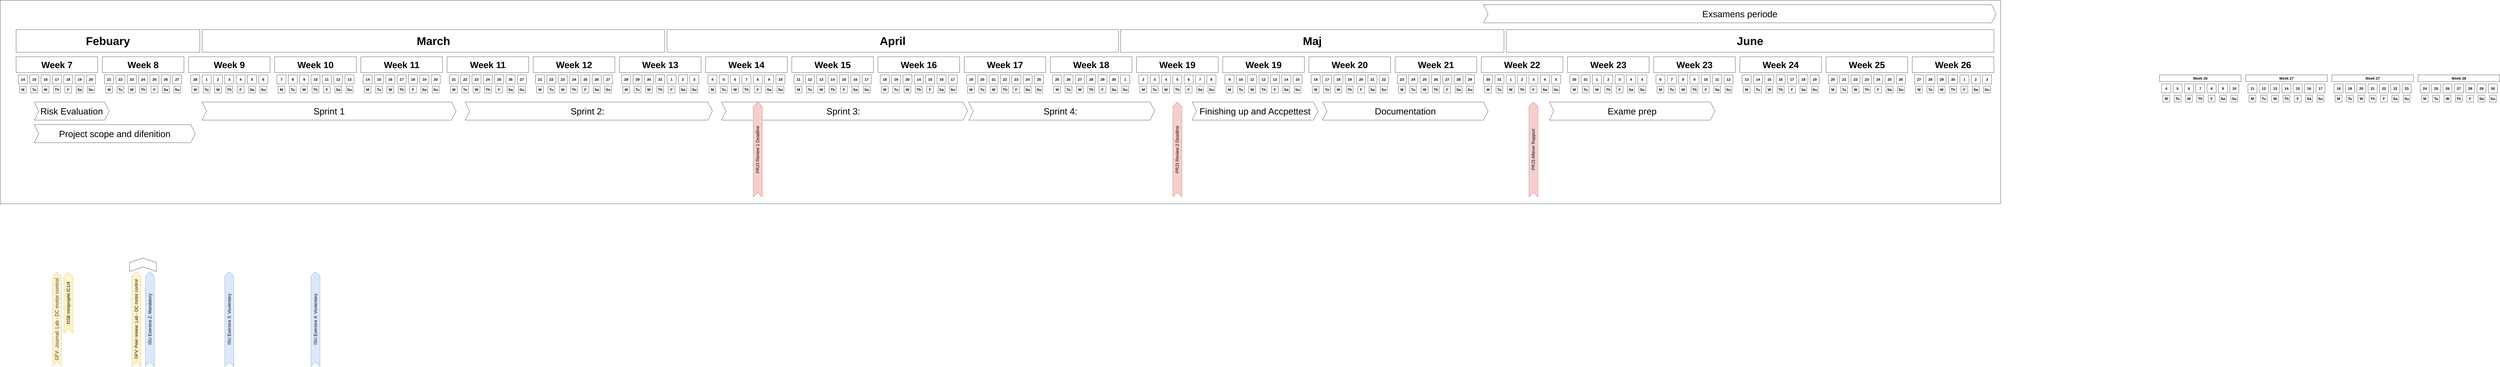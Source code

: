 <mxfile version="16.5.1" type="device"><diagram id="vSsw5K28lvlRIp6eiEDj" name="Page-1"><mxGraphModel dx="8653" dy="6347" grid="1" gridSize="10" guides="1" tooltips="1" connect="1" arrows="1" fold="1" page="0" pageScale="1" pageWidth="827" pageHeight="1169" math="0" shadow="0"><root><mxCell id="0"/><mxCell id="1" parent="0"/><mxCell id="b0UJ1f15B0PNXet96SgX-489" value="" style="rounded=0;whiteSpace=wrap;html=1;fontSize=40;" vertex="1" parent="1"><mxGeometry x="30" y="-10" width="8820" height="900" as="geometry"/></mxCell><mxCell id="b0UJ1f15B0PNXet96SgX-47" value="&lt;b&gt;&lt;font style=&quot;font-size: 16px&quot;&gt;14&lt;/font&gt;&lt;/b&gt;" style="rounded=0;whiteSpace=wrap;html=1;" vertex="1" parent="1"><mxGeometry x="110" y="320" width="40" height="40" as="geometry"/></mxCell><mxCell id="b0UJ1f15B0PNXet96SgX-48" value="&lt;b&gt;&lt;font style=&quot;font-size: 16px&quot;&gt;15&lt;/font&gt;&lt;/b&gt;" style="rounded=0;whiteSpace=wrap;html=1;" vertex="1" parent="1"><mxGeometry x="160" y="320" width="40" height="40" as="geometry"/></mxCell><mxCell id="b0UJ1f15B0PNXet96SgX-49" value="&lt;b&gt;&lt;font style=&quot;font-size: 16px&quot;&gt;16&lt;/font&gt;&lt;/b&gt;" style="rounded=0;whiteSpace=wrap;html=1;" vertex="1" parent="1"><mxGeometry x="210" y="320" width="40" height="40" as="geometry"/></mxCell><mxCell id="b0UJ1f15B0PNXet96SgX-50" value="&lt;b&gt;&lt;font style=&quot;font-size: 16px&quot;&gt;17&lt;/font&gt;&lt;/b&gt;" style="rounded=0;whiteSpace=wrap;html=1;" vertex="1" parent="1"><mxGeometry x="260" y="320" width="40" height="40" as="geometry"/></mxCell><mxCell id="b0UJ1f15B0PNXet96SgX-51" value="&lt;b&gt;&lt;font style=&quot;font-size: 16px&quot;&gt;18&lt;/font&gt;&lt;/b&gt;" style="rounded=0;whiteSpace=wrap;html=1;" vertex="1" parent="1"><mxGeometry x="310" y="320" width="40" height="40" as="geometry"/></mxCell><mxCell id="b0UJ1f15B0PNXet96SgX-52" value="&lt;b&gt;&lt;font style=&quot;font-size: 16px&quot;&gt;19&lt;/font&gt;&lt;/b&gt;" style="rounded=0;whiteSpace=wrap;html=1;" vertex="1" parent="1"><mxGeometry x="360" y="320" width="40" height="40" as="geometry"/></mxCell><mxCell id="b0UJ1f15B0PNXet96SgX-53" value="&lt;b&gt;&lt;font style=&quot;font-size: 16px&quot;&gt;20&lt;/font&gt;&lt;/b&gt;" style="rounded=0;whiteSpace=wrap;html=1;" vertex="1" parent="1"><mxGeometry x="410" y="320" width="40" height="40" as="geometry"/></mxCell><mxCell id="b0UJ1f15B0PNXet96SgX-54" value="&lt;span style=&quot;font-size: 16px&quot;&gt;&lt;b&gt;M&lt;/b&gt;&lt;/span&gt;" style="rounded=0;whiteSpace=wrap;html=1;" vertex="1" parent="1"><mxGeometry x="115" y="370" width="30" height="30" as="geometry"/></mxCell><mxCell id="b0UJ1f15B0PNXet96SgX-55" value="&lt;b&gt;&lt;font style=&quot;font-size: 16px&quot;&gt;Tu&lt;/font&gt;&lt;/b&gt;" style="rounded=0;whiteSpace=wrap;html=1;" vertex="1" parent="1"><mxGeometry x="165" y="370" width="30" height="30" as="geometry"/></mxCell><mxCell id="b0UJ1f15B0PNXet96SgX-56" value="&lt;b&gt;&lt;font style=&quot;font-size: 16px&quot;&gt;W&lt;/font&gt;&lt;/b&gt;" style="rounded=0;whiteSpace=wrap;html=1;" vertex="1" parent="1"><mxGeometry x="215" y="370" width="30" height="30" as="geometry"/></mxCell><mxCell id="b0UJ1f15B0PNXet96SgX-57" value="&lt;b&gt;&lt;font style=&quot;font-size: 16px&quot;&gt;Th&lt;/font&gt;&lt;/b&gt;" style="rounded=0;whiteSpace=wrap;html=1;" vertex="1" parent="1"><mxGeometry x="265" y="370" width="30" height="30" as="geometry"/></mxCell><mxCell id="b0UJ1f15B0PNXet96SgX-58" value="&lt;b&gt;&lt;font style=&quot;font-size: 16px&quot;&gt;F&lt;/font&gt;&lt;/b&gt;" style="rounded=0;whiteSpace=wrap;html=1;" vertex="1" parent="1"><mxGeometry x="315" y="370" width="30" height="30" as="geometry"/></mxCell><mxCell id="b0UJ1f15B0PNXet96SgX-59" value="&lt;span style=&quot;font-size: 16px&quot;&gt;&lt;b&gt;Sa&lt;/b&gt;&lt;/span&gt;" style="rounded=0;whiteSpace=wrap;html=1;" vertex="1" parent="1"><mxGeometry x="365" y="370" width="30" height="30" as="geometry"/></mxCell><mxCell id="b0UJ1f15B0PNXet96SgX-60" value="&lt;b&gt;&lt;font style=&quot;font-size: 16px&quot;&gt;Su&lt;/font&gt;&lt;/b&gt;" style="rounded=0;whiteSpace=wrap;html=1;" vertex="1" parent="1"><mxGeometry x="415" y="370" width="30" height="30" as="geometry"/></mxCell><mxCell id="b0UJ1f15B0PNXet96SgX-61" value="&lt;span style=&quot;font-size: 40px;&quot;&gt;&lt;b style=&quot;font-size: 40px;&quot;&gt;Week 7&lt;/b&gt;&lt;/span&gt;" style="rounded=0;whiteSpace=wrap;html=1;fontSize=40;" vertex="1" parent="1"><mxGeometry x="100" y="240" width="360" height="70" as="geometry"/></mxCell><mxCell id="b0UJ1f15B0PNXet96SgX-62" value="&lt;b&gt;&lt;font style=&quot;font-size: 16px&quot;&gt;21&lt;/font&gt;&lt;/b&gt;" style="rounded=0;whiteSpace=wrap;html=1;" vertex="1" parent="1"><mxGeometry x="490" y="320" width="40" height="40" as="geometry"/></mxCell><mxCell id="b0UJ1f15B0PNXet96SgX-63" value="&lt;b&gt;&lt;font style=&quot;font-size: 16px&quot;&gt;22&lt;/font&gt;&lt;/b&gt;" style="rounded=0;whiteSpace=wrap;html=1;" vertex="1" parent="1"><mxGeometry x="540" y="320" width="40" height="40" as="geometry"/></mxCell><mxCell id="b0UJ1f15B0PNXet96SgX-64" value="&lt;b&gt;&lt;font style=&quot;font-size: 16px&quot;&gt;23&lt;/font&gt;&lt;/b&gt;" style="rounded=0;whiteSpace=wrap;html=1;" vertex="1" parent="1"><mxGeometry x="590" y="320" width="40" height="40" as="geometry"/></mxCell><mxCell id="b0UJ1f15B0PNXet96SgX-65" value="&lt;b&gt;&lt;font style=&quot;font-size: 16px&quot;&gt;24&lt;/font&gt;&lt;/b&gt;" style="rounded=0;whiteSpace=wrap;html=1;" vertex="1" parent="1"><mxGeometry x="640" y="320" width="40" height="40" as="geometry"/></mxCell><mxCell id="b0UJ1f15B0PNXet96SgX-66" value="&lt;b&gt;&lt;font style=&quot;font-size: 16px&quot;&gt;25&lt;/font&gt;&lt;/b&gt;" style="rounded=0;whiteSpace=wrap;html=1;" vertex="1" parent="1"><mxGeometry x="690" y="320" width="40" height="40" as="geometry"/></mxCell><mxCell id="b0UJ1f15B0PNXet96SgX-67" value="&lt;b&gt;&lt;font style=&quot;font-size: 16px&quot;&gt;26&lt;/font&gt;&lt;/b&gt;" style="rounded=0;whiteSpace=wrap;html=1;" vertex="1" parent="1"><mxGeometry x="740" y="320" width="40" height="40" as="geometry"/></mxCell><mxCell id="b0UJ1f15B0PNXet96SgX-68" value="&lt;span style=&quot;font-size: 16px&quot;&gt;&lt;b&gt;27&lt;/b&gt;&lt;/span&gt;" style="rounded=0;whiteSpace=wrap;html=1;" vertex="1" parent="1"><mxGeometry x="790" y="320" width="40" height="40" as="geometry"/></mxCell><mxCell id="b0UJ1f15B0PNXet96SgX-69" value="&lt;span style=&quot;font-size: 16px&quot;&gt;&lt;b&gt;M&lt;/b&gt;&lt;/span&gt;" style="rounded=0;whiteSpace=wrap;html=1;" vertex="1" parent="1"><mxGeometry x="495" y="370" width="30" height="30" as="geometry"/></mxCell><mxCell id="b0UJ1f15B0PNXet96SgX-70" value="&lt;b&gt;&lt;font style=&quot;font-size: 16px&quot;&gt;Tu&lt;/font&gt;&lt;/b&gt;" style="rounded=0;whiteSpace=wrap;html=1;" vertex="1" parent="1"><mxGeometry x="545" y="370" width="30" height="30" as="geometry"/></mxCell><mxCell id="b0UJ1f15B0PNXet96SgX-71" value="&lt;b&gt;&lt;font style=&quot;font-size: 16px&quot;&gt;W&lt;/font&gt;&lt;/b&gt;" style="rounded=0;whiteSpace=wrap;html=1;" vertex="1" parent="1"><mxGeometry x="595" y="370" width="30" height="30" as="geometry"/></mxCell><mxCell id="b0UJ1f15B0PNXet96SgX-72" value="&lt;b&gt;&lt;font style=&quot;font-size: 16px&quot;&gt;Th&lt;/font&gt;&lt;/b&gt;" style="rounded=0;whiteSpace=wrap;html=1;" vertex="1" parent="1"><mxGeometry x="645" y="370" width="30" height="30" as="geometry"/></mxCell><mxCell id="b0UJ1f15B0PNXet96SgX-73" value="&lt;b&gt;&lt;font style=&quot;font-size: 16px&quot;&gt;F&lt;/font&gt;&lt;/b&gt;" style="rounded=0;whiteSpace=wrap;html=1;" vertex="1" parent="1"><mxGeometry x="695" y="370" width="30" height="30" as="geometry"/></mxCell><mxCell id="b0UJ1f15B0PNXet96SgX-74" value="&lt;span style=&quot;font-size: 16px&quot;&gt;&lt;b&gt;Sa&lt;/b&gt;&lt;/span&gt;" style="rounded=0;whiteSpace=wrap;html=1;" vertex="1" parent="1"><mxGeometry x="745" y="370" width="30" height="30" as="geometry"/></mxCell><mxCell id="b0UJ1f15B0PNXet96SgX-75" value="&lt;b&gt;&lt;font style=&quot;font-size: 16px&quot;&gt;Su&lt;/font&gt;&lt;/b&gt;" style="rounded=0;whiteSpace=wrap;html=1;" vertex="1" parent="1"><mxGeometry x="795" y="370" width="30" height="30" as="geometry"/></mxCell><mxCell id="b0UJ1f15B0PNXet96SgX-76" value="&lt;span style=&quot;font-size: 40px;&quot;&gt;&lt;b style=&quot;font-size: 40px;&quot;&gt;Week 8&lt;/b&gt;&lt;/span&gt;" style="rounded=0;whiteSpace=wrap;html=1;fontSize=40;" vertex="1" parent="1"><mxGeometry x="480" y="240" width="360" height="70" as="geometry"/></mxCell><mxCell id="b0UJ1f15B0PNXet96SgX-77" value="&lt;b&gt;&lt;font style=&quot;font-size: 16px&quot;&gt;28&lt;/font&gt;&lt;/b&gt;" style="rounded=0;whiteSpace=wrap;html=1;" vertex="1" parent="1"><mxGeometry x="870" y="320" width="40" height="40" as="geometry"/></mxCell><mxCell id="b0UJ1f15B0PNXet96SgX-78" value="&lt;b&gt;&lt;font style=&quot;font-size: 16px&quot;&gt;1&lt;/font&gt;&lt;/b&gt;" style="rounded=0;whiteSpace=wrap;html=1;" vertex="1" parent="1"><mxGeometry x="920" y="320" width="40" height="40" as="geometry"/></mxCell><mxCell id="b0UJ1f15B0PNXet96SgX-79" value="&lt;b&gt;&lt;font style=&quot;font-size: 16px&quot;&gt;2&lt;/font&gt;&lt;/b&gt;" style="rounded=0;whiteSpace=wrap;html=1;" vertex="1" parent="1"><mxGeometry x="970" y="320" width="40" height="40" as="geometry"/></mxCell><mxCell id="b0UJ1f15B0PNXet96SgX-80" value="&lt;b&gt;&lt;font style=&quot;font-size: 16px&quot;&gt;3&lt;/font&gt;&lt;/b&gt;" style="rounded=0;whiteSpace=wrap;html=1;" vertex="1" parent="1"><mxGeometry x="1020" y="320" width="40" height="40" as="geometry"/></mxCell><mxCell id="b0UJ1f15B0PNXet96SgX-81" value="&lt;b&gt;&lt;font style=&quot;font-size: 16px&quot;&gt;4&lt;/font&gt;&lt;/b&gt;" style="rounded=0;whiteSpace=wrap;html=1;" vertex="1" parent="1"><mxGeometry x="1070" y="320" width="40" height="40" as="geometry"/></mxCell><mxCell id="b0UJ1f15B0PNXet96SgX-82" value="&lt;b&gt;&lt;font style=&quot;font-size: 16px&quot;&gt;5&lt;/font&gt;&lt;/b&gt;" style="rounded=0;whiteSpace=wrap;html=1;" vertex="1" parent="1"><mxGeometry x="1120" y="320" width="40" height="40" as="geometry"/></mxCell><mxCell id="b0UJ1f15B0PNXet96SgX-83" value="&lt;b&gt;&lt;font style=&quot;font-size: 16px&quot;&gt;6&lt;/font&gt;&lt;/b&gt;" style="rounded=0;whiteSpace=wrap;html=1;" vertex="1" parent="1"><mxGeometry x="1170" y="320" width="40" height="40" as="geometry"/></mxCell><mxCell id="b0UJ1f15B0PNXet96SgX-84" value="&lt;span style=&quot;font-size: 16px&quot;&gt;&lt;b&gt;M&lt;/b&gt;&lt;/span&gt;" style="rounded=0;whiteSpace=wrap;html=1;" vertex="1" parent="1"><mxGeometry x="875" y="370" width="30" height="30" as="geometry"/></mxCell><mxCell id="b0UJ1f15B0PNXet96SgX-85" value="&lt;b&gt;&lt;font style=&quot;font-size: 16px&quot;&gt;Tu&lt;/font&gt;&lt;/b&gt;" style="rounded=0;whiteSpace=wrap;html=1;" vertex="1" parent="1"><mxGeometry x="925" y="370" width="30" height="30" as="geometry"/></mxCell><mxCell id="b0UJ1f15B0PNXet96SgX-86" value="&lt;b&gt;&lt;font style=&quot;font-size: 16px&quot;&gt;W&lt;/font&gt;&lt;/b&gt;" style="rounded=0;whiteSpace=wrap;html=1;" vertex="1" parent="1"><mxGeometry x="975" y="370" width="30" height="30" as="geometry"/></mxCell><mxCell id="b0UJ1f15B0PNXet96SgX-87" value="&lt;b&gt;&lt;font style=&quot;font-size: 16px&quot;&gt;Th&lt;/font&gt;&lt;/b&gt;" style="rounded=0;whiteSpace=wrap;html=1;" vertex="1" parent="1"><mxGeometry x="1025" y="370" width="30" height="30" as="geometry"/></mxCell><mxCell id="b0UJ1f15B0PNXet96SgX-88" value="&lt;b&gt;&lt;font style=&quot;font-size: 16px&quot;&gt;F&lt;/font&gt;&lt;/b&gt;" style="rounded=0;whiteSpace=wrap;html=1;" vertex="1" parent="1"><mxGeometry x="1075" y="370" width="30" height="30" as="geometry"/></mxCell><mxCell id="b0UJ1f15B0PNXet96SgX-89" value="&lt;span style=&quot;font-size: 16px&quot;&gt;&lt;b&gt;Sa&lt;/b&gt;&lt;/span&gt;" style="rounded=0;whiteSpace=wrap;html=1;" vertex="1" parent="1"><mxGeometry x="1125" y="370" width="30" height="30" as="geometry"/></mxCell><mxCell id="b0UJ1f15B0PNXet96SgX-90" value="&lt;b&gt;&lt;font style=&quot;font-size: 16px&quot;&gt;Su&lt;/font&gt;&lt;/b&gt;" style="rounded=0;whiteSpace=wrap;html=1;" vertex="1" parent="1"><mxGeometry x="1175" y="370" width="30" height="30" as="geometry"/></mxCell><mxCell id="b0UJ1f15B0PNXet96SgX-91" value="&lt;span style=&quot;font-size: 40px;&quot;&gt;&lt;b style=&quot;font-size: 40px;&quot;&gt;Week 9&lt;/b&gt;&lt;/span&gt;" style="rounded=0;whiteSpace=wrap;html=1;fontSize=40;" vertex="1" parent="1"><mxGeometry x="860" y="240" width="360" height="70" as="geometry"/></mxCell><mxCell id="b0UJ1f15B0PNXet96SgX-92" value="&lt;b&gt;&lt;font style=&quot;font-size: 16px&quot;&gt;7&lt;/font&gt;&lt;/b&gt;" style="rounded=0;whiteSpace=wrap;html=1;" vertex="1" parent="1"><mxGeometry x="1250" y="320" width="40" height="40" as="geometry"/></mxCell><mxCell id="b0UJ1f15B0PNXet96SgX-93" value="&lt;b&gt;&lt;font style=&quot;font-size: 16px&quot;&gt;8&lt;/font&gt;&lt;/b&gt;" style="rounded=0;whiteSpace=wrap;html=1;" vertex="1" parent="1"><mxGeometry x="1300" y="320" width="40" height="40" as="geometry"/></mxCell><mxCell id="b0UJ1f15B0PNXet96SgX-94" value="&lt;b&gt;&lt;font style=&quot;font-size: 16px&quot;&gt;9&lt;/font&gt;&lt;/b&gt;" style="rounded=0;whiteSpace=wrap;html=1;" vertex="1" parent="1"><mxGeometry x="1350" y="320" width="40" height="40" as="geometry"/></mxCell><mxCell id="b0UJ1f15B0PNXet96SgX-95" value="&lt;b&gt;&lt;font style=&quot;font-size: 16px&quot;&gt;10&lt;/font&gt;&lt;/b&gt;" style="rounded=0;whiteSpace=wrap;html=1;" vertex="1" parent="1"><mxGeometry x="1400" y="320" width="40" height="40" as="geometry"/></mxCell><mxCell id="b0UJ1f15B0PNXet96SgX-96" value="&lt;b&gt;&lt;font style=&quot;font-size: 16px&quot;&gt;11&lt;/font&gt;&lt;/b&gt;" style="rounded=0;whiteSpace=wrap;html=1;" vertex="1" parent="1"><mxGeometry x="1450" y="320" width="40" height="40" as="geometry"/></mxCell><mxCell id="b0UJ1f15B0PNXet96SgX-97" value="&lt;b&gt;&lt;font style=&quot;font-size: 16px&quot;&gt;12&lt;/font&gt;&lt;/b&gt;" style="rounded=0;whiteSpace=wrap;html=1;" vertex="1" parent="1"><mxGeometry x="1500" y="320" width="40" height="40" as="geometry"/></mxCell><mxCell id="b0UJ1f15B0PNXet96SgX-98" value="&lt;b&gt;&lt;font style=&quot;font-size: 16px&quot;&gt;13&lt;/font&gt;&lt;/b&gt;" style="rounded=0;whiteSpace=wrap;html=1;" vertex="1" parent="1"><mxGeometry x="1550" y="320" width="40" height="40" as="geometry"/></mxCell><mxCell id="b0UJ1f15B0PNXet96SgX-99" value="&lt;span style=&quot;font-size: 16px&quot;&gt;&lt;b&gt;M&lt;/b&gt;&lt;/span&gt;" style="rounded=0;whiteSpace=wrap;html=1;" vertex="1" parent="1"><mxGeometry x="1255" y="370" width="30" height="30" as="geometry"/></mxCell><mxCell id="b0UJ1f15B0PNXet96SgX-100" value="&lt;b&gt;&lt;font style=&quot;font-size: 16px&quot;&gt;Tu&lt;/font&gt;&lt;/b&gt;" style="rounded=0;whiteSpace=wrap;html=1;" vertex="1" parent="1"><mxGeometry x="1305" y="370" width="30" height="30" as="geometry"/></mxCell><mxCell id="b0UJ1f15B0PNXet96SgX-101" value="&lt;b&gt;&lt;font style=&quot;font-size: 16px&quot;&gt;W&lt;/font&gt;&lt;/b&gt;" style="rounded=0;whiteSpace=wrap;html=1;" vertex="1" parent="1"><mxGeometry x="1355" y="370" width="30" height="30" as="geometry"/></mxCell><mxCell id="b0UJ1f15B0PNXet96SgX-102" value="&lt;b&gt;&lt;font style=&quot;font-size: 16px&quot;&gt;Th&lt;/font&gt;&lt;/b&gt;" style="rounded=0;whiteSpace=wrap;html=1;" vertex="1" parent="1"><mxGeometry x="1405" y="370" width="30" height="30" as="geometry"/></mxCell><mxCell id="b0UJ1f15B0PNXet96SgX-103" value="&lt;b&gt;&lt;font style=&quot;font-size: 16px&quot;&gt;F&lt;/font&gt;&lt;/b&gt;" style="rounded=0;whiteSpace=wrap;html=1;" vertex="1" parent="1"><mxGeometry x="1455" y="370" width="30" height="30" as="geometry"/></mxCell><mxCell id="b0UJ1f15B0PNXet96SgX-104" value="&lt;span style=&quot;font-size: 16px&quot;&gt;&lt;b&gt;Sa&lt;/b&gt;&lt;/span&gt;" style="rounded=0;whiteSpace=wrap;html=1;" vertex="1" parent="1"><mxGeometry x="1505" y="370" width="30" height="30" as="geometry"/></mxCell><mxCell id="b0UJ1f15B0PNXet96SgX-105" value="&lt;b&gt;&lt;font style=&quot;font-size: 16px&quot;&gt;Su&lt;/font&gt;&lt;/b&gt;" style="rounded=0;whiteSpace=wrap;html=1;" vertex="1" parent="1"><mxGeometry x="1555" y="370" width="30" height="30" as="geometry"/></mxCell><mxCell id="b0UJ1f15B0PNXet96SgX-106" value="&lt;span style=&quot;font-size: 40px;&quot;&gt;&lt;b style=&quot;font-size: 40px;&quot;&gt;Week 10&lt;/b&gt;&lt;/span&gt;" style="rounded=0;whiteSpace=wrap;html=1;fontSize=40;" vertex="1" parent="1"><mxGeometry x="1240" y="240" width="360" height="70" as="geometry"/></mxCell><mxCell id="b0UJ1f15B0PNXet96SgX-107" value="&lt;b&gt;&lt;font style=&quot;font-size: 16px&quot;&gt;14&lt;/font&gt;&lt;/b&gt;" style="rounded=0;whiteSpace=wrap;html=1;" vertex="1" parent="1"><mxGeometry x="1630" y="320" width="40" height="40" as="geometry"/></mxCell><mxCell id="b0UJ1f15B0PNXet96SgX-108" value="&lt;b&gt;&lt;font style=&quot;font-size: 16px&quot;&gt;15&lt;/font&gt;&lt;/b&gt;" style="rounded=0;whiteSpace=wrap;html=1;" vertex="1" parent="1"><mxGeometry x="1680" y="320" width="40" height="40" as="geometry"/></mxCell><mxCell id="b0UJ1f15B0PNXet96SgX-109" value="&lt;b&gt;&lt;font style=&quot;font-size: 16px&quot;&gt;16&lt;/font&gt;&lt;/b&gt;" style="rounded=0;whiteSpace=wrap;html=1;" vertex="1" parent="1"><mxGeometry x="1730" y="320" width="40" height="40" as="geometry"/></mxCell><mxCell id="b0UJ1f15B0PNXet96SgX-110" value="&lt;b&gt;&lt;font style=&quot;font-size: 16px&quot;&gt;17&lt;/font&gt;&lt;/b&gt;" style="rounded=0;whiteSpace=wrap;html=1;" vertex="1" parent="1"><mxGeometry x="1780" y="320" width="40" height="40" as="geometry"/></mxCell><mxCell id="b0UJ1f15B0PNXet96SgX-111" value="&lt;b&gt;&lt;font style=&quot;font-size: 16px&quot;&gt;18&lt;/font&gt;&lt;/b&gt;" style="rounded=0;whiteSpace=wrap;html=1;" vertex="1" parent="1"><mxGeometry x="1830" y="320" width="40" height="40" as="geometry"/></mxCell><mxCell id="b0UJ1f15B0PNXet96SgX-112" value="&lt;b&gt;&lt;font style=&quot;font-size: 16px&quot;&gt;19&lt;/font&gt;&lt;/b&gt;" style="rounded=0;whiteSpace=wrap;html=1;" vertex="1" parent="1"><mxGeometry x="1880" y="320" width="40" height="40" as="geometry"/></mxCell><mxCell id="b0UJ1f15B0PNXet96SgX-113" value="&lt;b&gt;&lt;font style=&quot;font-size: 16px&quot;&gt;20&lt;/font&gt;&lt;/b&gt;" style="rounded=0;whiteSpace=wrap;html=1;" vertex="1" parent="1"><mxGeometry x="1930" y="320" width="40" height="40" as="geometry"/></mxCell><mxCell id="b0UJ1f15B0PNXet96SgX-114" value="&lt;span style=&quot;font-size: 16px&quot;&gt;&lt;b&gt;M&lt;/b&gt;&lt;/span&gt;" style="rounded=0;whiteSpace=wrap;html=1;" vertex="1" parent="1"><mxGeometry x="1635" y="370" width="30" height="30" as="geometry"/></mxCell><mxCell id="b0UJ1f15B0PNXet96SgX-115" value="&lt;b&gt;&lt;font style=&quot;font-size: 16px&quot;&gt;Tu&lt;/font&gt;&lt;/b&gt;" style="rounded=0;whiteSpace=wrap;html=1;" vertex="1" parent="1"><mxGeometry x="1685" y="370" width="30" height="30" as="geometry"/></mxCell><mxCell id="b0UJ1f15B0PNXet96SgX-116" value="&lt;b&gt;&lt;font style=&quot;font-size: 16px&quot;&gt;W&lt;/font&gt;&lt;/b&gt;" style="rounded=0;whiteSpace=wrap;html=1;" vertex="1" parent="1"><mxGeometry x="1735" y="370" width="30" height="30" as="geometry"/></mxCell><mxCell id="b0UJ1f15B0PNXet96SgX-117" value="&lt;b&gt;&lt;font style=&quot;font-size: 16px&quot;&gt;Th&lt;/font&gt;&lt;/b&gt;" style="rounded=0;whiteSpace=wrap;html=1;" vertex="1" parent="1"><mxGeometry x="1785" y="370" width="30" height="30" as="geometry"/></mxCell><mxCell id="b0UJ1f15B0PNXet96SgX-118" value="&lt;b&gt;&lt;font style=&quot;font-size: 16px&quot;&gt;F&lt;/font&gt;&lt;/b&gt;" style="rounded=0;whiteSpace=wrap;html=1;" vertex="1" parent="1"><mxGeometry x="1835" y="370" width="30" height="30" as="geometry"/></mxCell><mxCell id="b0UJ1f15B0PNXet96SgX-119" value="&lt;span style=&quot;font-size: 16px&quot;&gt;&lt;b&gt;Sa&lt;/b&gt;&lt;/span&gt;" style="rounded=0;whiteSpace=wrap;html=1;" vertex="1" parent="1"><mxGeometry x="1885" y="370" width="30" height="30" as="geometry"/></mxCell><mxCell id="b0UJ1f15B0PNXet96SgX-120" value="&lt;b&gt;&lt;font style=&quot;font-size: 16px&quot;&gt;Su&lt;/font&gt;&lt;/b&gt;" style="rounded=0;whiteSpace=wrap;html=1;" vertex="1" parent="1"><mxGeometry x="1935" y="370" width="30" height="30" as="geometry"/></mxCell><mxCell id="b0UJ1f15B0PNXet96SgX-121" value="&lt;span style=&quot;font-size: 40px;&quot;&gt;&lt;b style=&quot;font-size: 40px;&quot;&gt;Week 11&lt;/b&gt;&lt;/span&gt;" style="rounded=0;whiteSpace=wrap;html=1;fontSize=40;" vertex="1" parent="1"><mxGeometry x="1620" y="240" width="360" height="70" as="geometry"/></mxCell><mxCell id="b0UJ1f15B0PNXet96SgX-122" value="&lt;b&gt;&lt;font style=&quot;font-size: 16px&quot;&gt;21&lt;/font&gt;&lt;/b&gt;" style="rounded=0;whiteSpace=wrap;html=1;" vertex="1" parent="1"><mxGeometry x="2010" y="320" width="40" height="40" as="geometry"/></mxCell><mxCell id="b0UJ1f15B0PNXet96SgX-123" value="&lt;b&gt;&lt;font style=&quot;font-size: 16px&quot;&gt;22&lt;/font&gt;&lt;/b&gt;" style="rounded=0;whiteSpace=wrap;html=1;" vertex="1" parent="1"><mxGeometry x="2060" y="320" width="40" height="40" as="geometry"/></mxCell><mxCell id="b0UJ1f15B0PNXet96SgX-124" value="&lt;b&gt;&lt;font style=&quot;font-size: 16px&quot;&gt;23&lt;/font&gt;&lt;/b&gt;" style="rounded=0;whiteSpace=wrap;html=1;" vertex="1" parent="1"><mxGeometry x="2110" y="320" width="40" height="40" as="geometry"/></mxCell><mxCell id="b0UJ1f15B0PNXet96SgX-125" value="&lt;b&gt;&lt;font style=&quot;font-size: 16px&quot;&gt;24&lt;/font&gt;&lt;/b&gt;" style="rounded=0;whiteSpace=wrap;html=1;" vertex="1" parent="1"><mxGeometry x="2160" y="320" width="40" height="40" as="geometry"/></mxCell><mxCell id="b0UJ1f15B0PNXet96SgX-126" value="&lt;b&gt;&lt;font style=&quot;font-size: 16px&quot;&gt;25&lt;/font&gt;&lt;/b&gt;" style="rounded=0;whiteSpace=wrap;html=1;" vertex="1" parent="1"><mxGeometry x="2210" y="320" width="40" height="40" as="geometry"/></mxCell><mxCell id="b0UJ1f15B0PNXet96SgX-127" value="&lt;b&gt;&lt;font style=&quot;font-size: 16px&quot;&gt;26&lt;/font&gt;&lt;/b&gt;" style="rounded=0;whiteSpace=wrap;html=1;" vertex="1" parent="1"><mxGeometry x="2260" y="320" width="40" height="40" as="geometry"/></mxCell><mxCell id="b0UJ1f15B0PNXet96SgX-128" value="&lt;b&gt;&lt;font style=&quot;font-size: 16px&quot;&gt;27&lt;/font&gt;&lt;/b&gt;" style="rounded=0;whiteSpace=wrap;html=1;" vertex="1" parent="1"><mxGeometry x="2310" y="320" width="40" height="40" as="geometry"/></mxCell><mxCell id="b0UJ1f15B0PNXet96SgX-129" value="&lt;span style=&quot;font-size: 16px&quot;&gt;&lt;b&gt;M&lt;/b&gt;&lt;/span&gt;" style="rounded=0;whiteSpace=wrap;html=1;" vertex="1" parent="1"><mxGeometry x="2015" y="370" width="30" height="30" as="geometry"/></mxCell><mxCell id="b0UJ1f15B0PNXet96SgX-130" value="&lt;b&gt;&lt;font style=&quot;font-size: 16px&quot;&gt;Tu&lt;/font&gt;&lt;/b&gt;" style="rounded=0;whiteSpace=wrap;html=1;" vertex="1" parent="1"><mxGeometry x="2065" y="370" width="30" height="30" as="geometry"/></mxCell><mxCell id="b0UJ1f15B0PNXet96SgX-131" value="&lt;b&gt;&lt;font style=&quot;font-size: 16px&quot;&gt;W&lt;/font&gt;&lt;/b&gt;" style="rounded=0;whiteSpace=wrap;html=1;" vertex="1" parent="1"><mxGeometry x="2115" y="370" width="30" height="30" as="geometry"/></mxCell><mxCell id="b0UJ1f15B0PNXet96SgX-132" value="&lt;b&gt;&lt;font style=&quot;font-size: 16px&quot;&gt;Th&lt;/font&gt;&lt;/b&gt;" style="rounded=0;whiteSpace=wrap;html=1;" vertex="1" parent="1"><mxGeometry x="2165" y="370" width="30" height="30" as="geometry"/></mxCell><mxCell id="b0UJ1f15B0PNXet96SgX-133" value="&lt;b&gt;&lt;font style=&quot;font-size: 16px&quot;&gt;F&lt;/font&gt;&lt;/b&gt;" style="rounded=0;whiteSpace=wrap;html=1;" vertex="1" parent="1"><mxGeometry x="2215" y="370" width="30" height="30" as="geometry"/></mxCell><mxCell id="b0UJ1f15B0PNXet96SgX-134" value="&lt;span style=&quot;font-size: 16px&quot;&gt;&lt;b&gt;Sa&lt;/b&gt;&lt;/span&gt;" style="rounded=0;whiteSpace=wrap;html=1;" vertex="1" parent="1"><mxGeometry x="2265" y="370" width="30" height="30" as="geometry"/></mxCell><mxCell id="b0UJ1f15B0PNXet96SgX-135" value="&lt;b&gt;&lt;font style=&quot;font-size: 16px&quot;&gt;Su&lt;/font&gt;&lt;/b&gt;" style="rounded=0;whiteSpace=wrap;html=1;" vertex="1" parent="1"><mxGeometry x="2315" y="370" width="30" height="30" as="geometry"/></mxCell><mxCell id="b0UJ1f15B0PNXet96SgX-136" value="&lt;span style=&quot;font-size: 40px;&quot;&gt;&lt;b style=&quot;font-size: 40px;&quot;&gt;Week 11&lt;/b&gt;&lt;/span&gt;" style="rounded=0;whiteSpace=wrap;html=1;fontSize=40;" vertex="1" parent="1"><mxGeometry x="2000" y="240" width="360" height="70" as="geometry"/></mxCell><mxCell id="b0UJ1f15B0PNXet96SgX-137" value="&lt;b&gt;&lt;font style=&quot;font-size: 16px&quot;&gt;21&lt;/font&gt;&lt;/b&gt;" style="rounded=0;whiteSpace=wrap;html=1;" vertex="1" parent="1"><mxGeometry x="2390" y="320" width="40" height="40" as="geometry"/></mxCell><mxCell id="b0UJ1f15B0PNXet96SgX-138" value="&lt;b&gt;&lt;font style=&quot;font-size: 16px&quot;&gt;22&lt;/font&gt;&lt;/b&gt;" style="rounded=0;whiteSpace=wrap;html=1;" vertex="1" parent="1"><mxGeometry x="2440" y="320" width="40" height="40" as="geometry"/></mxCell><mxCell id="b0UJ1f15B0PNXet96SgX-139" value="&lt;b&gt;&lt;font style=&quot;font-size: 16px&quot;&gt;23&lt;/font&gt;&lt;/b&gt;" style="rounded=0;whiteSpace=wrap;html=1;" vertex="1" parent="1"><mxGeometry x="2490" y="320" width="40" height="40" as="geometry"/></mxCell><mxCell id="b0UJ1f15B0PNXet96SgX-140" value="&lt;b&gt;&lt;font style=&quot;font-size: 16px&quot;&gt;24&lt;/font&gt;&lt;/b&gt;" style="rounded=0;whiteSpace=wrap;html=1;" vertex="1" parent="1"><mxGeometry x="2540" y="320" width="40" height="40" as="geometry"/></mxCell><mxCell id="b0UJ1f15B0PNXet96SgX-141" value="&lt;b&gt;&lt;font style=&quot;font-size: 16px&quot;&gt;25&lt;/font&gt;&lt;/b&gt;" style="rounded=0;whiteSpace=wrap;html=1;" vertex="1" parent="1"><mxGeometry x="2590" y="320" width="40" height="40" as="geometry"/></mxCell><mxCell id="b0UJ1f15B0PNXet96SgX-142" value="&lt;b&gt;&lt;font style=&quot;font-size: 16px&quot;&gt;26&lt;/font&gt;&lt;/b&gt;" style="rounded=0;whiteSpace=wrap;html=1;" vertex="1" parent="1"><mxGeometry x="2640" y="320" width="40" height="40" as="geometry"/></mxCell><mxCell id="b0UJ1f15B0PNXet96SgX-143" value="&lt;b&gt;&lt;font style=&quot;font-size: 16px&quot;&gt;27&lt;/font&gt;&lt;/b&gt;" style="rounded=0;whiteSpace=wrap;html=1;" vertex="1" parent="1"><mxGeometry x="2690" y="320" width="40" height="40" as="geometry"/></mxCell><mxCell id="b0UJ1f15B0PNXet96SgX-144" value="&lt;span style=&quot;font-size: 16px&quot;&gt;&lt;b&gt;M&lt;/b&gt;&lt;/span&gt;" style="rounded=0;whiteSpace=wrap;html=1;" vertex="1" parent="1"><mxGeometry x="2395" y="370" width="30" height="30" as="geometry"/></mxCell><mxCell id="b0UJ1f15B0PNXet96SgX-145" value="&lt;b&gt;&lt;font style=&quot;font-size: 16px&quot;&gt;Tu&lt;/font&gt;&lt;/b&gt;" style="rounded=0;whiteSpace=wrap;html=1;" vertex="1" parent="1"><mxGeometry x="2445" y="370" width="30" height="30" as="geometry"/></mxCell><mxCell id="b0UJ1f15B0PNXet96SgX-146" value="&lt;b&gt;&lt;font style=&quot;font-size: 16px&quot;&gt;W&lt;/font&gt;&lt;/b&gt;" style="rounded=0;whiteSpace=wrap;html=1;" vertex="1" parent="1"><mxGeometry x="2495" y="370" width="30" height="30" as="geometry"/></mxCell><mxCell id="b0UJ1f15B0PNXet96SgX-147" value="&lt;b&gt;&lt;font style=&quot;font-size: 16px&quot;&gt;Th&lt;/font&gt;&lt;/b&gt;" style="rounded=0;whiteSpace=wrap;html=1;" vertex="1" parent="1"><mxGeometry x="2545" y="370" width="30" height="30" as="geometry"/></mxCell><mxCell id="b0UJ1f15B0PNXet96SgX-148" value="&lt;b&gt;&lt;font style=&quot;font-size: 16px&quot;&gt;F&lt;/font&gt;&lt;/b&gt;" style="rounded=0;whiteSpace=wrap;html=1;" vertex="1" parent="1"><mxGeometry x="2595" y="370" width="30" height="30" as="geometry"/></mxCell><mxCell id="b0UJ1f15B0PNXet96SgX-149" value="&lt;span style=&quot;font-size: 16px&quot;&gt;&lt;b&gt;Sa&lt;/b&gt;&lt;/span&gt;" style="rounded=0;whiteSpace=wrap;html=1;" vertex="1" parent="1"><mxGeometry x="2645" y="370" width="30" height="30" as="geometry"/></mxCell><mxCell id="b0UJ1f15B0PNXet96SgX-150" value="&lt;b&gt;&lt;font style=&quot;font-size: 16px&quot;&gt;Su&lt;/font&gt;&lt;/b&gt;" style="rounded=0;whiteSpace=wrap;html=1;" vertex="1" parent="1"><mxGeometry x="2695" y="370" width="30" height="30" as="geometry"/></mxCell><mxCell id="b0UJ1f15B0PNXet96SgX-151" value="&lt;span style=&quot;font-size: 40px;&quot;&gt;&lt;b style=&quot;font-size: 40px;&quot;&gt;Week 12&lt;/b&gt;&lt;/span&gt;" style="rounded=0;whiteSpace=wrap;html=1;fontSize=40;" vertex="1" parent="1"><mxGeometry x="2380" y="240" width="360" height="70" as="geometry"/></mxCell><mxCell id="b0UJ1f15B0PNXet96SgX-152" value="&lt;b&gt;&lt;font style=&quot;font-size: 16px&quot;&gt;28&lt;/font&gt;&lt;/b&gt;" style="rounded=0;whiteSpace=wrap;html=1;" vertex="1" parent="1"><mxGeometry x="2770" y="320" width="40" height="40" as="geometry"/></mxCell><mxCell id="b0UJ1f15B0PNXet96SgX-153" value="&lt;b&gt;&lt;font style=&quot;font-size: 16px&quot;&gt;29&lt;/font&gt;&lt;/b&gt;" style="rounded=0;whiteSpace=wrap;html=1;" vertex="1" parent="1"><mxGeometry x="2820" y="320" width="40" height="40" as="geometry"/></mxCell><mxCell id="b0UJ1f15B0PNXet96SgX-154" value="&lt;b&gt;&lt;font style=&quot;font-size: 16px&quot;&gt;30&lt;/font&gt;&lt;/b&gt;" style="rounded=0;whiteSpace=wrap;html=1;" vertex="1" parent="1"><mxGeometry x="2870" y="320" width="40" height="40" as="geometry"/></mxCell><mxCell id="b0UJ1f15B0PNXet96SgX-155" value="&lt;b&gt;&lt;font style=&quot;font-size: 16px&quot;&gt;31&lt;/font&gt;&lt;/b&gt;" style="rounded=0;whiteSpace=wrap;html=1;" vertex="1" parent="1"><mxGeometry x="2920" y="320" width="40" height="40" as="geometry"/></mxCell><mxCell id="b0UJ1f15B0PNXet96SgX-156" value="&lt;b&gt;&lt;font style=&quot;font-size: 16px&quot;&gt;1&lt;/font&gt;&lt;/b&gt;" style="rounded=0;whiteSpace=wrap;html=1;" vertex="1" parent="1"><mxGeometry x="2970" y="320" width="40" height="40" as="geometry"/></mxCell><mxCell id="b0UJ1f15B0PNXet96SgX-157" value="&lt;b&gt;&lt;font style=&quot;font-size: 16px&quot;&gt;2&lt;/font&gt;&lt;/b&gt;" style="rounded=0;whiteSpace=wrap;html=1;" vertex="1" parent="1"><mxGeometry x="3020" y="320" width="40" height="40" as="geometry"/></mxCell><mxCell id="b0UJ1f15B0PNXet96SgX-158" value="&lt;b&gt;&lt;font style=&quot;font-size: 16px&quot;&gt;3&lt;/font&gt;&lt;/b&gt;" style="rounded=0;whiteSpace=wrap;html=1;" vertex="1" parent="1"><mxGeometry x="3070" y="320" width="40" height="40" as="geometry"/></mxCell><mxCell id="b0UJ1f15B0PNXet96SgX-159" value="&lt;span style=&quot;font-size: 16px&quot;&gt;&lt;b&gt;M&lt;/b&gt;&lt;/span&gt;" style="rounded=0;whiteSpace=wrap;html=1;" vertex="1" parent="1"><mxGeometry x="2775" y="370" width="30" height="30" as="geometry"/></mxCell><mxCell id="b0UJ1f15B0PNXet96SgX-160" value="&lt;b&gt;&lt;font style=&quot;font-size: 16px&quot;&gt;Tu&lt;/font&gt;&lt;/b&gt;" style="rounded=0;whiteSpace=wrap;html=1;" vertex="1" parent="1"><mxGeometry x="2825" y="370" width="30" height="30" as="geometry"/></mxCell><mxCell id="b0UJ1f15B0PNXet96SgX-161" value="&lt;b&gt;&lt;font style=&quot;font-size: 16px&quot;&gt;W&lt;/font&gt;&lt;/b&gt;" style="rounded=0;whiteSpace=wrap;html=1;" vertex="1" parent="1"><mxGeometry x="2875" y="370" width="30" height="30" as="geometry"/></mxCell><mxCell id="b0UJ1f15B0PNXet96SgX-162" value="&lt;b&gt;&lt;font style=&quot;font-size: 16px&quot;&gt;Th&lt;/font&gt;&lt;/b&gt;" style="rounded=0;whiteSpace=wrap;html=1;" vertex="1" parent="1"><mxGeometry x="2925" y="370" width="30" height="30" as="geometry"/></mxCell><mxCell id="b0UJ1f15B0PNXet96SgX-163" value="&lt;b&gt;&lt;font style=&quot;font-size: 16px&quot;&gt;F&lt;/font&gt;&lt;/b&gt;" style="rounded=0;whiteSpace=wrap;html=1;" vertex="1" parent="1"><mxGeometry x="2975" y="370" width="30" height="30" as="geometry"/></mxCell><mxCell id="b0UJ1f15B0PNXet96SgX-164" value="&lt;span style=&quot;font-size: 16px&quot;&gt;&lt;b&gt;Sa&lt;/b&gt;&lt;/span&gt;" style="rounded=0;whiteSpace=wrap;html=1;" vertex="1" parent="1"><mxGeometry x="3025" y="370" width="30" height="30" as="geometry"/></mxCell><mxCell id="b0UJ1f15B0PNXet96SgX-165" value="&lt;b&gt;&lt;font style=&quot;font-size: 16px&quot;&gt;Su&lt;/font&gt;&lt;/b&gt;" style="rounded=0;whiteSpace=wrap;html=1;" vertex="1" parent="1"><mxGeometry x="3075" y="370" width="30" height="30" as="geometry"/></mxCell><mxCell id="b0UJ1f15B0PNXet96SgX-166" value="&lt;span style=&quot;font-size: 40px;&quot;&gt;&lt;b style=&quot;font-size: 40px;&quot;&gt;Week 13&lt;/b&gt;&lt;/span&gt;" style="rounded=0;whiteSpace=wrap;html=1;fontSize=40;" vertex="1" parent="1"><mxGeometry x="2760" y="240" width="360" height="70" as="geometry"/></mxCell><mxCell id="b0UJ1f15B0PNXet96SgX-167" value="&lt;b&gt;&lt;font style=&quot;font-size: 16px&quot;&gt;4&lt;/font&gt;&lt;/b&gt;" style="rounded=0;whiteSpace=wrap;html=1;" vertex="1" parent="1"><mxGeometry x="3150" y="320" width="40" height="40" as="geometry"/></mxCell><mxCell id="b0UJ1f15B0PNXet96SgX-168" value="&lt;span style=&quot;font-size: 16px&quot;&gt;&lt;b&gt;5&lt;/b&gt;&lt;/span&gt;" style="rounded=0;whiteSpace=wrap;html=1;" vertex="1" parent="1"><mxGeometry x="3200" y="320" width="40" height="40" as="geometry"/></mxCell><mxCell id="b0UJ1f15B0PNXet96SgX-169" value="&lt;b&gt;&lt;font style=&quot;font-size: 16px&quot;&gt;6&lt;/font&gt;&lt;/b&gt;" style="rounded=0;whiteSpace=wrap;html=1;" vertex="1" parent="1"><mxGeometry x="3250" y="320" width="40" height="40" as="geometry"/></mxCell><mxCell id="b0UJ1f15B0PNXet96SgX-170" value="&lt;b&gt;&lt;font style=&quot;font-size: 16px&quot;&gt;7&lt;/font&gt;&lt;/b&gt;" style="rounded=0;whiteSpace=wrap;html=1;" vertex="1" parent="1"><mxGeometry x="3300" y="320" width="40" height="40" as="geometry"/></mxCell><mxCell id="b0UJ1f15B0PNXet96SgX-171" value="&lt;b&gt;&lt;font style=&quot;font-size: 16px&quot;&gt;8&lt;/font&gt;&lt;/b&gt;" style="rounded=0;whiteSpace=wrap;html=1;" vertex="1" parent="1"><mxGeometry x="3350" y="320" width="40" height="40" as="geometry"/></mxCell><mxCell id="b0UJ1f15B0PNXet96SgX-172" value="&lt;b&gt;&lt;font style=&quot;font-size: 16px&quot;&gt;9&lt;/font&gt;&lt;/b&gt;" style="rounded=0;whiteSpace=wrap;html=1;" vertex="1" parent="1"><mxGeometry x="3400" y="320" width="40" height="40" as="geometry"/></mxCell><mxCell id="b0UJ1f15B0PNXet96SgX-173" value="&lt;b&gt;&lt;font style=&quot;font-size: 16px&quot;&gt;10&lt;/font&gt;&lt;/b&gt;" style="rounded=0;whiteSpace=wrap;html=1;" vertex="1" parent="1"><mxGeometry x="3450" y="320" width="40" height="40" as="geometry"/></mxCell><mxCell id="b0UJ1f15B0PNXet96SgX-174" value="&lt;span style=&quot;font-size: 16px&quot;&gt;&lt;b&gt;M&lt;/b&gt;&lt;/span&gt;" style="rounded=0;whiteSpace=wrap;html=1;" vertex="1" parent="1"><mxGeometry x="3155" y="370" width="30" height="30" as="geometry"/></mxCell><mxCell id="b0UJ1f15B0PNXet96SgX-175" value="&lt;b&gt;&lt;font style=&quot;font-size: 16px&quot;&gt;Tu&lt;/font&gt;&lt;/b&gt;" style="rounded=0;whiteSpace=wrap;html=1;" vertex="1" parent="1"><mxGeometry x="3205" y="370" width="30" height="30" as="geometry"/></mxCell><mxCell id="b0UJ1f15B0PNXet96SgX-176" value="&lt;b&gt;&lt;font style=&quot;font-size: 16px&quot;&gt;W&lt;/font&gt;&lt;/b&gt;" style="rounded=0;whiteSpace=wrap;html=1;" vertex="1" parent="1"><mxGeometry x="3255" y="370" width="30" height="30" as="geometry"/></mxCell><mxCell id="b0UJ1f15B0PNXet96SgX-177" value="&lt;b&gt;&lt;font style=&quot;font-size: 16px&quot;&gt;Th&lt;/font&gt;&lt;/b&gt;" style="rounded=0;whiteSpace=wrap;html=1;" vertex="1" parent="1"><mxGeometry x="3305" y="370" width="30" height="30" as="geometry"/></mxCell><mxCell id="b0UJ1f15B0PNXet96SgX-178" value="&lt;b&gt;&lt;font style=&quot;font-size: 16px&quot;&gt;F&lt;/font&gt;&lt;/b&gt;" style="rounded=0;whiteSpace=wrap;html=1;" vertex="1" parent="1"><mxGeometry x="3355" y="370" width="30" height="30" as="geometry"/></mxCell><mxCell id="b0UJ1f15B0PNXet96SgX-179" value="&lt;span style=&quot;font-size: 16px&quot;&gt;&lt;b&gt;Sa&lt;/b&gt;&lt;/span&gt;" style="rounded=0;whiteSpace=wrap;html=1;" vertex="1" parent="1"><mxGeometry x="3405" y="370" width="30" height="30" as="geometry"/></mxCell><mxCell id="b0UJ1f15B0PNXet96SgX-180" value="&lt;b&gt;&lt;font style=&quot;font-size: 16px&quot;&gt;Su&lt;/font&gt;&lt;/b&gt;" style="rounded=0;whiteSpace=wrap;html=1;" vertex="1" parent="1"><mxGeometry x="3455" y="370" width="30" height="30" as="geometry"/></mxCell><mxCell id="b0UJ1f15B0PNXet96SgX-181" value="&lt;span style=&quot;font-size: 40px;&quot;&gt;&lt;b style=&quot;font-size: 40px;&quot;&gt;Week 14&lt;/b&gt;&lt;/span&gt;" style="rounded=0;whiteSpace=wrap;html=1;fontSize=40;" vertex="1" parent="1"><mxGeometry x="3140" y="240" width="360" height="70" as="geometry"/></mxCell><mxCell id="b0UJ1f15B0PNXet96SgX-182" value="&lt;b&gt;&lt;font style=&quot;font-size: 50px&quot;&gt;Febuary&lt;/font&gt;&lt;/b&gt;" style="rounded=0;whiteSpace=wrap;html=1;fontSize=16;" vertex="1" parent="1"><mxGeometry x="100" y="120" width="810" height="100" as="geometry"/></mxCell><mxCell id="b0UJ1f15B0PNXet96SgX-183" value="&lt;b style=&quot;font-size: 50px;&quot;&gt;&lt;font style=&quot;font-size: 50px;&quot;&gt;March&lt;/font&gt;&lt;/b&gt;" style="rounded=0;whiteSpace=wrap;html=1;fontSize=50;" vertex="1" parent="1"><mxGeometry x="920" y="120" width="2040" height="100" as="geometry"/></mxCell><mxCell id="b0UJ1f15B0PNXet96SgX-184" value="&lt;b style=&quot;font-size: 50px;&quot;&gt;&lt;font style=&quot;font-size: 50px;&quot;&gt;April&lt;/font&gt;&lt;/b&gt;" style="rounded=0;whiteSpace=wrap;html=1;fontSize=50;" vertex="1" parent="1"><mxGeometry x="2970" y="120" width="1990" height="100" as="geometry"/></mxCell><mxCell id="b0UJ1f15B0PNXet96SgX-185" value="&lt;b&gt;&lt;font style=&quot;font-size: 16px&quot;&gt;11&lt;/font&gt;&lt;/b&gt;" style="rounded=0;whiteSpace=wrap;html=1;" vertex="1" parent="1"><mxGeometry x="3530" y="320" width="40" height="40" as="geometry"/></mxCell><mxCell id="b0UJ1f15B0PNXet96SgX-186" value="&lt;span style=&quot;font-size: 16px&quot;&gt;&lt;b&gt;12&lt;/b&gt;&lt;/span&gt;" style="rounded=0;whiteSpace=wrap;html=1;" vertex="1" parent="1"><mxGeometry x="3580" y="320" width="40" height="40" as="geometry"/></mxCell><mxCell id="b0UJ1f15B0PNXet96SgX-187" value="&lt;b&gt;&lt;font style=&quot;font-size: 16px&quot;&gt;13&lt;/font&gt;&lt;/b&gt;" style="rounded=0;whiteSpace=wrap;html=1;" vertex="1" parent="1"><mxGeometry x="3630" y="320" width="40" height="40" as="geometry"/></mxCell><mxCell id="b0UJ1f15B0PNXet96SgX-188" value="&lt;b&gt;&lt;font style=&quot;font-size: 16px&quot;&gt;14&lt;/font&gt;&lt;/b&gt;" style="rounded=0;whiteSpace=wrap;html=1;" vertex="1" parent="1"><mxGeometry x="3680" y="320" width="40" height="40" as="geometry"/></mxCell><mxCell id="b0UJ1f15B0PNXet96SgX-189" value="&lt;b&gt;&lt;font style=&quot;font-size: 16px&quot;&gt;15&lt;/font&gt;&lt;/b&gt;" style="rounded=0;whiteSpace=wrap;html=1;" vertex="1" parent="1"><mxGeometry x="3730" y="320" width="40" height="40" as="geometry"/></mxCell><mxCell id="b0UJ1f15B0PNXet96SgX-190" value="&lt;b&gt;&lt;font style=&quot;font-size: 16px&quot;&gt;16&lt;/font&gt;&lt;/b&gt;" style="rounded=0;whiteSpace=wrap;html=1;" vertex="1" parent="1"><mxGeometry x="3780" y="320" width="40" height="40" as="geometry"/></mxCell><mxCell id="b0UJ1f15B0PNXet96SgX-191" value="&lt;b&gt;&lt;font style=&quot;font-size: 16px&quot;&gt;17&lt;/font&gt;&lt;/b&gt;" style="rounded=0;whiteSpace=wrap;html=1;" vertex="1" parent="1"><mxGeometry x="3830" y="320" width="40" height="40" as="geometry"/></mxCell><mxCell id="b0UJ1f15B0PNXet96SgX-192" value="&lt;span style=&quot;font-size: 16px&quot;&gt;&lt;b&gt;M&lt;/b&gt;&lt;/span&gt;" style="rounded=0;whiteSpace=wrap;html=1;" vertex="1" parent="1"><mxGeometry x="3535" y="370" width="30" height="30" as="geometry"/></mxCell><mxCell id="b0UJ1f15B0PNXet96SgX-193" value="&lt;b&gt;&lt;font style=&quot;font-size: 16px&quot;&gt;Tu&lt;/font&gt;&lt;/b&gt;" style="rounded=0;whiteSpace=wrap;html=1;" vertex="1" parent="1"><mxGeometry x="3585" y="370" width="30" height="30" as="geometry"/></mxCell><mxCell id="b0UJ1f15B0PNXet96SgX-194" value="&lt;b&gt;&lt;font style=&quot;font-size: 16px&quot;&gt;W&lt;/font&gt;&lt;/b&gt;" style="rounded=0;whiteSpace=wrap;html=1;" vertex="1" parent="1"><mxGeometry x="3635" y="370" width="30" height="30" as="geometry"/></mxCell><mxCell id="b0UJ1f15B0PNXet96SgX-195" value="&lt;b&gt;&lt;font style=&quot;font-size: 16px&quot;&gt;Th&lt;/font&gt;&lt;/b&gt;" style="rounded=0;whiteSpace=wrap;html=1;" vertex="1" parent="1"><mxGeometry x="3685" y="370" width="30" height="30" as="geometry"/></mxCell><mxCell id="b0UJ1f15B0PNXet96SgX-196" value="&lt;b&gt;&lt;font style=&quot;font-size: 16px&quot;&gt;F&lt;/font&gt;&lt;/b&gt;" style="rounded=0;whiteSpace=wrap;html=1;" vertex="1" parent="1"><mxGeometry x="3735" y="370" width="30" height="30" as="geometry"/></mxCell><mxCell id="b0UJ1f15B0PNXet96SgX-197" value="&lt;span style=&quot;font-size: 16px&quot;&gt;&lt;b&gt;Sa&lt;/b&gt;&lt;/span&gt;" style="rounded=0;whiteSpace=wrap;html=1;" vertex="1" parent="1"><mxGeometry x="3785" y="370" width="30" height="30" as="geometry"/></mxCell><mxCell id="b0UJ1f15B0PNXet96SgX-198" value="&lt;b&gt;&lt;font style=&quot;font-size: 16px&quot;&gt;Su&lt;/font&gt;&lt;/b&gt;" style="rounded=0;whiteSpace=wrap;html=1;" vertex="1" parent="1"><mxGeometry x="3835" y="370" width="30" height="30" as="geometry"/></mxCell><mxCell id="b0UJ1f15B0PNXet96SgX-199" value="&lt;span style=&quot;font-size: 40px;&quot;&gt;&lt;b style=&quot;font-size: 40px;&quot;&gt;Week 15&lt;/b&gt;&lt;/span&gt;" style="rounded=0;whiteSpace=wrap;html=1;fontSize=40;" vertex="1" parent="1"><mxGeometry x="3520" y="240" width="360" height="70" as="geometry"/></mxCell><mxCell id="b0UJ1f15B0PNXet96SgX-200" value="&lt;b&gt;&lt;font style=&quot;font-size: 16px&quot;&gt;18&lt;/font&gt;&lt;/b&gt;" style="rounded=0;whiteSpace=wrap;html=1;" vertex="1" parent="1"><mxGeometry x="3910" y="320" width="40" height="40" as="geometry"/></mxCell><mxCell id="b0UJ1f15B0PNXet96SgX-201" value="&lt;span style=&quot;font-size: 16px&quot;&gt;&lt;b&gt;19&lt;/b&gt;&lt;/span&gt;" style="rounded=0;whiteSpace=wrap;html=1;" vertex="1" parent="1"><mxGeometry x="3960" y="320" width="40" height="40" as="geometry"/></mxCell><mxCell id="b0UJ1f15B0PNXet96SgX-202" value="&lt;span style=&quot;font-size: 16px&quot;&gt;&lt;b&gt;20&lt;/b&gt;&lt;/span&gt;" style="rounded=0;whiteSpace=wrap;html=1;" vertex="1" parent="1"><mxGeometry x="4010" y="320" width="40" height="40" as="geometry"/></mxCell><mxCell id="b0UJ1f15B0PNXet96SgX-203" value="&lt;b&gt;&lt;font style=&quot;font-size: 16px&quot;&gt;14&lt;/font&gt;&lt;/b&gt;" style="rounded=0;whiteSpace=wrap;html=1;" vertex="1" parent="1"><mxGeometry x="4060" y="320" width="40" height="40" as="geometry"/></mxCell><mxCell id="b0UJ1f15B0PNXet96SgX-204" value="&lt;b&gt;&lt;font style=&quot;font-size: 16px&quot;&gt;15&lt;/font&gt;&lt;/b&gt;" style="rounded=0;whiteSpace=wrap;html=1;" vertex="1" parent="1"><mxGeometry x="4110" y="320" width="40" height="40" as="geometry"/></mxCell><mxCell id="b0UJ1f15B0PNXet96SgX-205" value="&lt;b&gt;&lt;font style=&quot;font-size: 16px&quot;&gt;16&lt;/font&gt;&lt;/b&gt;" style="rounded=0;whiteSpace=wrap;html=1;" vertex="1" parent="1"><mxGeometry x="4160" y="320" width="40" height="40" as="geometry"/></mxCell><mxCell id="b0UJ1f15B0PNXet96SgX-206" value="&lt;b&gt;&lt;font style=&quot;font-size: 16px&quot;&gt;17&lt;/font&gt;&lt;/b&gt;" style="rounded=0;whiteSpace=wrap;html=1;" vertex="1" parent="1"><mxGeometry x="4210" y="320" width="40" height="40" as="geometry"/></mxCell><mxCell id="b0UJ1f15B0PNXet96SgX-207" value="&lt;span style=&quot;font-size: 16px&quot;&gt;&lt;b&gt;M&lt;/b&gt;&lt;/span&gt;" style="rounded=0;whiteSpace=wrap;html=1;" vertex="1" parent="1"><mxGeometry x="3915" y="370" width="30" height="30" as="geometry"/></mxCell><mxCell id="b0UJ1f15B0PNXet96SgX-208" value="&lt;b&gt;&lt;font style=&quot;font-size: 16px&quot;&gt;Tu&lt;/font&gt;&lt;/b&gt;" style="rounded=0;whiteSpace=wrap;html=1;" vertex="1" parent="1"><mxGeometry x="3965" y="370" width="30" height="30" as="geometry"/></mxCell><mxCell id="b0UJ1f15B0PNXet96SgX-209" value="&lt;b&gt;&lt;font style=&quot;font-size: 16px&quot;&gt;W&lt;/font&gt;&lt;/b&gt;" style="rounded=0;whiteSpace=wrap;html=1;" vertex="1" parent="1"><mxGeometry x="4015" y="370" width="30" height="30" as="geometry"/></mxCell><mxCell id="b0UJ1f15B0PNXet96SgX-210" value="&lt;b&gt;&lt;font style=&quot;font-size: 16px&quot;&gt;Th&lt;/font&gt;&lt;/b&gt;" style="rounded=0;whiteSpace=wrap;html=1;" vertex="1" parent="1"><mxGeometry x="4065" y="370" width="30" height="30" as="geometry"/></mxCell><mxCell id="b0UJ1f15B0PNXet96SgX-211" value="&lt;b&gt;&lt;font style=&quot;font-size: 16px&quot;&gt;F&lt;/font&gt;&lt;/b&gt;" style="rounded=0;whiteSpace=wrap;html=1;" vertex="1" parent="1"><mxGeometry x="4115" y="370" width="30" height="30" as="geometry"/></mxCell><mxCell id="b0UJ1f15B0PNXet96SgX-212" value="&lt;span style=&quot;font-size: 16px&quot;&gt;&lt;b&gt;Sa&lt;/b&gt;&lt;/span&gt;" style="rounded=0;whiteSpace=wrap;html=1;" vertex="1" parent="1"><mxGeometry x="4165" y="370" width="30" height="30" as="geometry"/></mxCell><mxCell id="b0UJ1f15B0PNXet96SgX-213" value="&lt;b&gt;&lt;font style=&quot;font-size: 16px&quot;&gt;Su&lt;/font&gt;&lt;/b&gt;" style="rounded=0;whiteSpace=wrap;html=1;" vertex="1" parent="1"><mxGeometry x="4215" y="370" width="30" height="30" as="geometry"/></mxCell><mxCell id="b0UJ1f15B0PNXet96SgX-214" value="&lt;span style=&quot;font-size: 40px;&quot;&gt;&lt;b style=&quot;font-size: 40px;&quot;&gt;Week 16&lt;/b&gt;&lt;/span&gt;" style="rounded=0;whiteSpace=wrap;html=1;fontSize=40;" vertex="1" parent="1"><mxGeometry x="3900" y="240" width="360" height="70" as="geometry"/></mxCell><mxCell id="b0UJ1f15B0PNXet96SgX-215" value="&lt;b&gt;&lt;font style=&quot;font-size: 16px&quot;&gt;19&lt;/font&gt;&lt;/b&gt;" style="rounded=0;whiteSpace=wrap;html=1;" vertex="1" parent="1"><mxGeometry x="4290" y="320" width="40" height="40" as="geometry"/></mxCell><mxCell id="b0UJ1f15B0PNXet96SgX-216" value="&lt;span style=&quot;font-size: 16px&quot;&gt;&lt;b&gt;20&lt;/b&gt;&lt;/span&gt;" style="rounded=0;whiteSpace=wrap;html=1;" vertex="1" parent="1"><mxGeometry x="4340" y="320" width="40" height="40" as="geometry"/></mxCell><mxCell id="b0UJ1f15B0PNXet96SgX-217" value="&lt;span style=&quot;font-size: 16px&quot;&gt;&lt;b&gt;21&lt;/b&gt;&lt;/span&gt;" style="rounded=0;whiteSpace=wrap;html=1;" vertex="1" parent="1"><mxGeometry x="4390" y="320" width="40" height="40" as="geometry"/></mxCell><mxCell id="b0UJ1f15B0PNXet96SgX-218" value="&lt;b&gt;&lt;font style=&quot;font-size: 16px&quot;&gt;22&lt;/font&gt;&lt;/b&gt;" style="rounded=0;whiteSpace=wrap;html=1;" vertex="1" parent="1"><mxGeometry x="4440" y="320" width="40" height="40" as="geometry"/></mxCell><mxCell id="b0UJ1f15B0PNXet96SgX-219" value="&lt;b&gt;&lt;font style=&quot;font-size: 16px&quot;&gt;23&lt;/font&gt;&lt;/b&gt;" style="rounded=0;whiteSpace=wrap;html=1;" vertex="1" parent="1"><mxGeometry x="4490" y="320" width="40" height="40" as="geometry"/></mxCell><mxCell id="b0UJ1f15B0PNXet96SgX-220" value="&lt;b&gt;&lt;font style=&quot;font-size: 16px&quot;&gt;24&lt;/font&gt;&lt;/b&gt;" style="rounded=0;whiteSpace=wrap;html=1;" vertex="1" parent="1"><mxGeometry x="4540" y="320" width="40" height="40" as="geometry"/></mxCell><mxCell id="b0UJ1f15B0PNXet96SgX-221" value="&lt;b&gt;&lt;font style=&quot;font-size: 16px&quot;&gt;25&lt;/font&gt;&lt;/b&gt;" style="rounded=0;whiteSpace=wrap;html=1;" vertex="1" parent="1"><mxGeometry x="4590" y="320" width="40" height="40" as="geometry"/></mxCell><mxCell id="b0UJ1f15B0PNXet96SgX-222" value="&lt;span style=&quot;font-size: 16px&quot;&gt;&lt;b&gt;M&lt;/b&gt;&lt;/span&gt;" style="rounded=0;whiteSpace=wrap;html=1;" vertex="1" parent="1"><mxGeometry x="4295" y="370" width="30" height="30" as="geometry"/></mxCell><mxCell id="b0UJ1f15B0PNXet96SgX-223" value="&lt;b&gt;&lt;font style=&quot;font-size: 16px&quot;&gt;Tu&lt;/font&gt;&lt;/b&gt;" style="rounded=0;whiteSpace=wrap;html=1;" vertex="1" parent="1"><mxGeometry x="4345" y="370" width="30" height="30" as="geometry"/></mxCell><mxCell id="b0UJ1f15B0PNXet96SgX-224" value="&lt;b&gt;&lt;font style=&quot;font-size: 16px&quot;&gt;W&lt;/font&gt;&lt;/b&gt;" style="rounded=0;whiteSpace=wrap;html=1;" vertex="1" parent="1"><mxGeometry x="4395" y="370" width="30" height="30" as="geometry"/></mxCell><mxCell id="b0UJ1f15B0PNXet96SgX-225" value="&lt;b&gt;&lt;font style=&quot;font-size: 16px&quot;&gt;Th&lt;/font&gt;&lt;/b&gt;" style="rounded=0;whiteSpace=wrap;html=1;" vertex="1" parent="1"><mxGeometry x="4445" y="370" width="30" height="30" as="geometry"/></mxCell><mxCell id="b0UJ1f15B0PNXet96SgX-226" value="&lt;b&gt;&lt;font style=&quot;font-size: 16px&quot;&gt;F&lt;/font&gt;&lt;/b&gt;" style="rounded=0;whiteSpace=wrap;html=1;" vertex="1" parent="1"><mxGeometry x="4495" y="370" width="30" height="30" as="geometry"/></mxCell><mxCell id="b0UJ1f15B0PNXet96SgX-227" value="&lt;span style=&quot;font-size: 16px&quot;&gt;&lt;b&gt;Sa&lt;/b&gt;&lt;/span&gt;" style="rounded=0;whiteSpace=wrap;html=1;" vertex="1" parent="1"><mxGeometry x="4545" y="370" width="30" height="30" as="geometry"/></mxCell><mxCell id="b0UJ1f15B0PNXet96SgX-228" value="&lt;b&gt;&lt;font style=&quot;font-size: 16px&quot;&gt;Su&lt;/font&gt;&lt;/b&gt;" style="rounded=0;whiteSpace=wrap;html=1;" vertex="1" parent="1"><mxGeometry x="4595" y="370" width="30" height="30" as="geometry"/></mxCell><mxCell id="b0UJ1f15B0PNXet96SgX-229" value="&lt;span style=&quot;font-size: 40px;&quot;&gt;&lt;b style=&quot;font-size: 40px;&quot;&gt;Week 17&lt;/b&gt;&lt;/span&gt;" style="rounded=0;whiteSpace=wrap;html=1;fontSize=40;" vertex="1" parent="1"><mxGeometry x="4280" y="240" width="360" height="70" as="geometry"/></mxCell><mxCell id="b0UJ1f15B0PNXet96SgX-230" value="&lt;b&gt;&lt;font style=&quot;font-size: 16px&quot;&gt;25&lt;/font&gt;&lt;/b&gt;" style="rounded=0;whiteSpace=wrap;html=1;" vertex="1" parent="1"><mxGeometry x="4670" y="320" width="40" height="40" as="geometry"/></mxCell><mxCell id="b0UJ1f15B0PNXet96SgX-231" value="&lt;span style=&quot;font-size: 16px&quot;&gt;&lt;b&gt;26&lt;/b&gt;&lt;/span&gt;" style="rounded=0;whiteSpace=wrap;html=1;" vertex="1" parent="1"><mxGeometry x="4720" y="320" width="40" height="40" as="geometry"/></mxCell><mxCell id="b0UJ1f15B0PNXet96SgX-232" value="&lt;span style=&quot;font-size: 16px&quot;&gt;&lt;b&gt;27&lt;/b&gt;&lt;/span&gt;" style="rounded=0;whiteSpace=wrap;html=1;" vertex="1" parent="1"><mxGeometry x="4770" y="320" width="40" height="40" as="geometry"/></mxCell><mxCell id="b0UJ1f15B0PNXet96SgX-233" value="&lt;b&gt;&lt;font style=&quot;font-size: 16px&quot;&gt;28&lt;/font&gt;&lt;/b&gt;" style="rounded=0;whiteSpace=wrap;html=1;" vertex="1" parent="1"><mxGeometry x="4820" y="320" width="40" height="40" as="geometry"/></mxCell><mxCell id="b0UJ1f15B0PNXet96SgX-234" value="&lt;b&gt;&lt;font style=&quot;font-size: 16px&quot;&gt;29&lt;/font&gt;&lt;/b&gt;" style="rounded=0;whiteSpace=wrap;html=1;" vertex="1" parent="1"><mxGeometry x="4870" y="320" width="40" height="40" as="geometry"/></mxCell><mxCell id="b0UJ1f15B0PNXet96SgX-235" value="&lt;b&gt;&lt;font style=&quot;font-size: 16px&quot;&gt;30&lt;/font&gt;&lt;/b&gt;" style="rounded=0;whiteSpace=wrap;html=1;" vertex="1" parent="1"><mxGeometry x="4920" y="320" width="40" height="40" as="geometry"/></mxCell><mxCell id="b0UJ1f15B0PNXet96SgX-236" value="&lt;b&gt;&lt;font style=&quot;font-size: 16px&quot;&gt;1&lt;/font&gt;&lt;/b&gt;" style="rounded=0;whiteSpace=wrap;html=1;" vertex="1" parent="1"><mxGeometry x="4970" y="320" width="40" height="40" as="geometry"/></mxCell><mxCell id="b0UJ1f15B0PNXet96SgX-237" value="&lt;span style=&quot;font-size: 16px&quot;&gt;&lt;b&gt;M&lt;/b&gt;&lt;/span&gt;" style="rounded=0;whiteSpace=wrap;html=1;" vertex="1" parent="1"><mxGeometry x="4675" y="370" width="30" height="30" as="geometry"/></mxCell><mxCell id="b0UJ1f15B0PNXet96SgX-238" value="&lt;b&gt;&lt;font style=&quot;font-size: 16px&quot;&gt;Tu&lt;/font&gt;&lt;/b&gt;" style="rounded=0;whiteSpace=wrap;html=1;" vertex="1" parent="1"><mxGeometry x="4725" y="370" width="30" height="30" as="geometry"/></mxCell><mxCell id="b0UJ1f15B0PNXet96SgX-239" value="&lt;b&gt;&lt;font style=&quot;font-size: 16px&quot;&gt;W&lt;/font&gt;&lt;/b&gt;" style="rounded=0;whiteSpace=wrap;html=1;" vertex="1" parent="1"><mxGeometry x="4775" y="370" width="30" height="30" as="geometry"/></mxCell><mxCell id="b0UJ1f15B0PNXet96SgX-240" value="&lt;b&gt;&lt;font style=&quot;font-size: 16px&quot;&gt;Th&lt;/font&gt;&lt;/b&gt;" style="rounded=0;whiteSpace=wrap;html=1;" vertex="1" parent="1"><mxGeometry x="4825" y="370" width="30" height="30" as="geometry"/></mxCell><mxCell id="b0UJ1f15B0PNXet96SgX-241" value="&lt;b&gt;&lt;font style=&quot;font-size: 16px&quot;&gt;F&lt;/font&gt;&lt;/b&gt;" style="rounded=0;whiteSpace=wrap;html=1;" vertex="1" parent="1"><mxGeometry x="4875" y="370" width="30" height="30" as="geometry"/></mxCell><mxCell id="b0UJ1f15B0PNXet96SgX-242" value="&lt;span style=&quot;font-size: 16px&quot;&gt;&lt;b&gt;Sa&lt;/b&gt;&lt;/span&gt;" style="rounded=0;whiteSpace=wrap;html=1;" vertex="1" parent="1"><mxGeometry x="4925" y="370" width="30" height="30" as="geometry"/></mxCell><mxCell id="b0UJ1f15B0PNXet96SgX-243" value="&lt;b&gt;&lt;font style=&quot;font-size: 16px&quot;&gt;Su&lt;/font&gt;&lt;/b&gt;" style="rounded=0;whiteSpace=wrap;html=1;" vertex="1" parent="1"><mxGeometry x="4975" y="370" width="30" height="30" as="geometry"/></mxCell><mxCell id="b0UJ1f15B0PNXet96SgX-244" value="&lt;span style=&quot;font-size: 40px;&quot;&gt;&lt;b style=&quot;font-size: 40px;&quot;&gt;Week 18&lt;/b&gt;&lt;/span&gt;" style="rounded=0;whiteSpace=wrap;html=1;fontSize=40;" vertex="1" parent="1"><mxGeometry x="4660" y="240" width="360" height="70" as="geometry"/></mxCell><mxCell id="b0UJ1f15B0PNXet96SgX-245" value="&lt;b&gt;&lt;font style=&quot;font-size: 16px&quot;&gt;2&lt;/font&gt;&lt;/b&gt;" style="rounded=0;whiteSpace=wrap;html=1;" vertex="1" parent="1"><mxGeometry x="5050" y="320" width="40" height="40" as="geometry"/></mxCell><mxCell id="b0UJ1f15B0PNXet96SgX-246" value="&lt;span style=&quot;font-size: 16px&quot;&gt;&lt;b&gt;3&lt;/b&gt;&lt;/span&gt;" style="rounded=0;whiteSpace=wrap;html=1;" vertex="1" parent="1"><mxGeometry x="5100" y="320" width="40" height="40" as="geometry"/></mxCell><mxCell id="b0UJ1f15B0PNXet96SgX-247" value="&lt;span style=&quot;font-size: 16px&quot;&gt;&lt;b&gt;4&lt;/b&gt;&lt;/span&gt;" style="rounded=0;whiteSpace=wrap;html=1;" vertex="1" parent="1"><mxGeometry x="5150" y="320" width="40" height="40" as="geometry"/></mxCell><mxCell id="b0UJ1f15B0PNXet96SgX-248" value="&lt;b&gt;&lt;font style=&quot;font-size: 16px&quot;&gt;5&lt;/font&gt;&lt;/b&gt;" style="rounded=0;whiteSpace=wrap;html=1;" vertex="1" parent="1"><mxGeometry x="5200" y="320" width="40" height="40" as="geometry"/></mxCell><mxCell id="b0UJ1f15B0PNXet96SgX-249" value="&lt;b&gt;&lt;font style=&quot;font-size: 16px&quot;&gt;6&lt;/font&gt;&lt;/b&gt;" style="rounded=0;whiteSpace=wrap;html=1;" vertex="1" parent="1"><mxGeometry x="5250" y="320" width="40" height="40" as="geometry"/></mxCell><mxCell id="b0UJ1f15B0PNXet96SgX-250" value="&lt;b&gt;&lt;font style=&quot;font-size: 16px&quot;&gt;7&lt;/font&gt;&lt;/b&gt;" style="rounded=0;whiteSpace=wrap;html=1;" vertex="1" parent="1"><mxGeometry x="5300" y="320" width="40" height="40" as="geometry"/></mxCell><mxCell id="b0UJ1f15B0PNXet96SgX-251" value="&lt;b&gt;&lt;font style=&quot;font-size: 16px&quot;&gt;8&lt;/font&gt;&lt;/b&gt;" style="rounded=0;whiteSpace=wrap;html=1;" vertex="1" parent="1"><mxGeometry x="5350" y="320" width="40" height="40" as="geometry"/></mxCell><mxCell id="b0UJ1f15B0PNXet96SgX-252" value="&lt;span style=&quot;font-size: 16px&quot;&gt;&lt;b&gt;M&lt;/b&gt;&lt;/span&gt;" style="rounded=0;whiteSpace=wrap;html=1;" vertex="1" parent="1"><mxGeometry x="5055" y="370" width="30" height="30" as="geometry"/></mxCell><mxCell id="b0UJ1f15B0PNXet96SgX-253" value="&lt;b&gt;&lt;font style=&quot;font-size: 16px&quot;&gt;Tu&lt;/font&gt;&lt;/b&gt;" style="rounded=0;whiteSpace=wrap;html=1;" vertex="1" parent="1"><mxGeometry x="5105" y="370" width="30" height="30" as="geometry"/></mxCell><mxCell id="b0UJ1f15B0PNXet96SgX-254" value="&lt;b&gt;&lt;font style=&quot;font-size: 16px&quot;&gt;W&lt;/font&gt;&lt;/b&gt;" style="rounded=0;whiteSpace=wrap;html=1;" vertex="1" parent="1"><mxGeometry x="5155" y="370" width="30" height="30" as="geometry"/></mxCell><mxCell id="b0UJ1f15B0PNXet96SgX-255" value="&lt;b&gt;&lt;font style=&quot;font-size: 16px&quot;&gt;Th&lt;/font&gt;&lt;/b&gt;" style="rounded=0;whiteSpace=wrap;html=1;" vertex="1" parent="1"><mxGeometry x="5205" y="370" width="30" height="30" as="geometry"/></mxCell><mxCell id="b0UJ1f15B0PNXet96SgX-256" value="&lt;b&gt;&lt;font style=&quot;font-size: 16px&quot;&gt;F&lt;/font&gt;&lt;/b&gt;" style="rounded=0;whiteSpace=wrap;html=1;" vertex="1" parent="1"><mxGeometry x="5255" y="370" width="30" height="30" as="geometry"/></mxCell><mxCell id="b0UJ1f15B0PNXet96SgX-257" value="&lt;span style=&quot;font-size: 16px&quot;&gt;&lt;b&gt;Sa&lt;/b&gt;&lt;/span&gt;" style="rounded=0;whiteSpace=wrap;html=1;" vertex="1" parent="1"><mxGeometry x="5305" y="370" width="30" height="30" as="geometry"/></mxCell><mxCell id="b0UJ1f15B0PNXet96SgX-258" value="&lt;b&gt;&lt;font style=&quot;font-size: 16px&quot;&gt;Su&lt;/font&gt;&lt;/b&gt;" style="rounded=0;whiteSpace=wrap;html=1;" vertex="1" parent="1"><mxGeometry x="5355" y="370" width="30" height="30" as="geometry"/></mxCell><mxCell id="b0UJ1f15B0PNXet96SgX-259" value="&lt;span style=&quot;font-size: 40px;&quot;&gt;&lt;b style=&quot;font-size: 40px;&quot;&gt;Week 19&lt;/b&gt;&lt;/span&gt;" style="rounded=0;whiteSpace=wrap;html=1;fontSize=40;" vertex="1" parent="1"><mxGeometry x="5040" y="240" width="360" height="70" as="geometry"/></mxCell><mxCell id="b0UJ1f15B0PNXet96SgX-260" value="&lt;b style=&quot;font-size: 50px;&quot;&gt;&lt;font style=&quot;font-size: 50px;&quot;&gt;Maj&lt;/font&gt;&lt;/b&gt;" style="rounded=0;whiteSpace=wrap;html=1;fontSize=50;" vertex="1" parent="1"><mxGeometry x="4970" y="120" width="1690" height="100" as="geometry"/></mxCell><mxCell id="b0UJ1f15B0PNXet96SgX-261" value="&lt;b&gt;&lt;font style=&quot;font-size: 16px&quot;&gt;9&lt;/font&gt;&lt;/b&gt;" style="rounded=0;whiteSpace=wrap;html=1;" vertex="1" parent="1"><mxGeometry x="5430" y="320" width="40" height="40" as="geometry"/></mxCell><mxCell id="b0UJ1f15B0PNXet96SgX-262" value="&lt;span style=&quot;font-size: 16px&quot;&gt;&lt;b&gt;10&lt;/b&gt;&lt;/span&gt;" style="rounded=0;whiteSpace=wrap;html=1;" vertex="1" parent="1"><mxGeometry x="5480" y="320" width="40" height="40" as="geometry"/></mxCell><mxCell id="b0UJ1f15B0PNXet96SgX-263" value="&lt;span style=&quot;font-size: 16px&quot;&gt;&lt;b&gt;11&lt;/b&gt;&lt;/span&gt;" style="rounded=0;whiteSpace=wrap;html=1;" vertex="1" parent="1"><mxGeometry x="5530" y="320" width="40" height="40" as="geometry"/></mxCell><mxCell id="b0UJ1f15B0PNXet96SgX-264" value="&lt;b&gt;&lt;font style=&quot;font-size: 16px&quot;&gt;12&lt;/font&gt;&lt;/b&gt;" style="rounded=0;whiteSpace=wrap;html=1;" vertex="1" parent="1"><mxGeometry x="5580" y="320" width="40" height="40" as="geometry"/></mxCell><mxCell id="b0UJ1f15B0PNXet96SgX-265" value="&lt;b&gt;&lt;font style=&quot;font-size: 16px&quot;&gt;13&lt;/font&gt;&lt;/b&gt;" style="rounded=0;whiteSpace=wrap;html=1;" vertex="1" parent="1"><mxGeometry x="5630" y="320" width="40" height="40" as="geometry"/></mxCell><mxCell id="b0UJ1f15B0PNXet96SgX-266" value="&lt;b&gt;&lt;font style=&quot;font-size: 16px&quot;&gt;14&lt;/font&gt;&lt;/b&gt;" style="rounded=0;whiteSpace=wrap;html=1;" vertex="1" parent="1"><mxGeometry x="5680" y="320" width="40" height="40" as="geometry"/></mxCell><mxCell id="b0UJ1f15B0PNXet96SgX-267" value="&lt;b&gt;&lt;font style=&quot;font-size: 16px&quot;&gt;15&lt;/font&gt;&lt;/b&gt;" style="rounded=0;whiteSpace=wrap;html=1;" vertex="1" parent="1"><mxGeometry x="5730" y="320" width="40" height="40" as="geometry"/></mxCell><mxCell id="b0UJ1f15B0PNXet96SgX-268" value="&lt;span style=&quot;font-size: 16px&quot;&gt;&lt;b&gt;M&lt;/b&gt;&lt;/span&gt;" style="rounded=0;whiteSpace=wrap;html=1;" vertex="1" parent="1"><mxGeometry x="5435" y="370" width="30" height="30" as="geometry"/></mxCell><mxCell id="b0UJ1f15B0PNXet96SgX-269" value="&lt;b&gt;&lt;font style=&quot;font-size: 16px&quot;&gt;Tu&lt;/font&gt;&lt;/b&gt;" style="rounded=0;whiteSpace=wrap;html=1;" vertex="1" parent="1"><mxGeometry x="5485" y="370" width="30" height="30" as="geometry"/></mxCell><mxCell id="b0UJ1f15B0PNXet96SgX-270" value="&lt;b&gt;&lt;font style=&quot;font-size: 16px&quot;&gt;W&lt;/font&gt;&lt;/b&gt;" style="rounded=0;whiteSpace=wrap;html=1;" vertex="1" parent="1"><mxGeometry x="5535" y="370" width="30" height="30" as="geometry"/></mxCell><mxCell id="b0UJ1f15B0PNXet96SgX-271" value="&lt;b&gt;&lt;font style=&quot;font-size: 16px&quot;&gt;Th&lt;/font&gt;&lt;/b&gt;" style="rounded=0;whiteSpace=wrap;html=1;" vertex="1" parent="1"><mxGeometry x="5585" y="370" width="30" height="30" as="geometry"/></mxCell><mxCell id="b0UJ1f15B0PNXet96SgX-272" value="&lt;b&gt;&lt;font style=&quot;font-size: 16px&quot;&gt;F&lt;/font&gt;&lt;/b&gt;" style="rounded=0;whiteSpace=wrap;html=1;" vertex="1" parent="1"><mxGeometry x="5635" y="370" width="30" height="30" as="geometry"/></mxCell><mxCell id="b0UJ1f15B0PNXet96SgX-273" value="&lt;span style=&quot;font-size: 16px&quot;&gt;&lt;b&gt;Sa&lt;/b&gt;&lt;/span&gt;" style="rounded=0;whiteSpace=wrap;html=1;" vertex="1" parent="1"><mxGeometry x="5685" y="370" width="30" height="30" as="geometry"/></mxCell><mxCell id="b0UJ1f15B0PNXet96SgX-274" value="&lt;b&gt;&lt;font style=&quot;font-size: 16px&quot;&gt;Su&lt;/font&gt;&lt;/b&gt;" style="rounded=0;whiteSpace=wrap;html=1;" vertex="1" parent="1"><mxGeometry x="5735" y="370" width="30" height="30" as="geometry"/></mxCell><mxCell id="b0UJ1f15B0PNXet96SgX-275" value="&lt;span style=&quot;font-size: 40px;&quot;&gt;&lt;b style=&quot;font-size: 40px;&quot;&gt;Week 19&lt;/b&gt;&lt;/span&gt;" style="rounded=0;whiteSpace=wrap;html=1;fontSize=40;" vertex="1" parent="1"><mxGeometry x="5420" y="240" width="360" height="70" as="geometry"/></mxCell><mxCell id="b0UJ1f15B0PNXet96SgX-276" value="&lt;b&gt;&lt;font style=&quot;font-size: 16px&quot;&gt;16&lt;/font&gt;&lt;/b&gt;" style="rounded=0;whiteSpace=wrap;html=1;" vertex="1" parent="1"><mxGeometry x="5810" y="320" width="40" height="40" as="geometry"/></mxCell><mxCell id="b0UJ1f15B0PNXet96SgX-277" value="&lt;span style=&quot;font-size: 16px&quot;&gt;&lt;b&gt;17&lt;/b&gt;&lt;/span&gt;" style="rounded=0;whiteSpace=wrap;html=1;" vertex="1" parent="1"><mxGeometry x="5860" y="320" width="40" height="40" as="geometry"/></mxCell><mxCell id="b0UJ1f15B0PNXet96SgX-278" value="&lt;span style=&quot;font-size: 16px&quot;&gt;&lt;b&gt;18&lt;/b&gt;&lt;/span&gt;" style="rounded=0;whiteSpace=wrap;html=1;" vertex="1" parent="1"><mxGeometry x="5910" y="320" width="40" height="40" as="geometry"/></mxCell><mxCell id="b0UJ1f15B0PNXet96SgX-279" value="&lt;b&gt;&lt;font style=&quot;font-size: 16px&quot;&gt;19&lt;/font&gt;&lt;/b&gt;" style="rounded=0;whiteSpace=wrap;html=1;" vertex="1" parent="1"><mxGeometry x="5960" y="320" width="40" height="40" as="geometry"/></mxCell><mxCell id="b0UJ1f15B0PNXet96SgX-280" value="&lt;b&gt;&lt;font style=&quot;font-size: 16px&quot;&gt;20&lt;/font&gt;&lt;/b&gt;" style="rounded=0;whiteSpace=wrap;html=1;" vertex="1" parent="1"><mxGeometry x="6010" y="320" width="40" height="40" as="geometry"/></mxCell><mxCell id="b0UJ1f15B0PNXet96SgX-281" value="&lt;span style=&quot;font-size: 16px&quot;&gt;&lt;b&gt;21&lt;/b&gt;&lt;/span&gt;" style="rounded=0;whiteSpace=wrap;html=1;" vertex="1" parent="1"><mxGeometry x="6060" y="320" width="40" height="40" as="geometry"/></mxCell><mxCell id="b0UJ1f15B0PNXet96SgX-282" value="&lt;b&gt;&lt;font style=&quot;font-size: 16px&quot;&gt;22&lt;/font&gt;&lt;/b&gt;" style="rounded=0;whiteSpace=wrap;html=1;" vertex="1" parent="1"><mxGeometry x="6110" y="320" width="40" height="40" as="geometry"/></mxCell><mxCell id="b0UJ1f15B0PNXet96SgX-283" value="&lt;span style=&quot;font-size: 16px&quot;&gt;&lt;b&gt;M&lt;/b&gt;&lt;/span&gt;" style="rounded=0;whiteSpace=wrap;html=1;" vertex="1" parent="1"><mxGeometry x="5815" y="370" width="30" height="30" as="geometry"/></mxCell><mxCell id="b0UJ1f15B0PNXet96SgX-284" value="&lt;b&gt;&lt;font style=&quot;font-size: 16px&quot;&gt;Tu&lt;/font&gt;&lt;/b&gt;" style="rounded=0;whiteSpace=wrap;html=1;" vertex="1" parent="1"><mxGeometry x="5865" y="370" width="30" height="30" as="geometry"/></mxCell><mxCell id="b0UJ1f15B0PNXet96SgX-285" value="&lt;b&gt;&lt;font style=&quot;font-size: 16px&quot;&gt;W&lt;/font&gt;&lt;/b&gt;" style="rounded=0;whiteSpace=wrap;html=1;" vertex="1" parent="1"><mxGeometry x="5915" y="370" width="30" height="30" as="geometry"/></mxCell><mxCell id="b0UJ1f15B0PNXet96SgX-286" value="&lt;b&gt;&lt;font style=&quot;font-size: 16px&quot;&gt;Th&lt;/font&gt;&lt;/b&gt;" style="rounded=0;whiteSpace=wrap;html=1;" vertex="1" parent="1"><mxGeometry x="5965" y="370" width="30" height="30" as="geometry"/></mxCell><mxCell id="b0UJ1f15B0PNXet96SgX-287" value="&lt;b&gt;&lt;font style=&quot;font-size: 16px&quot;&gt;F&lt;/font&gt;&lt;/b&gt;" style="rounded=0;whiteSpace=wrap;html=1;" vertex="1" parent="1"><mxGeometry x="6015" y="370" width="30" height="30" as="geometry"/></mxCell><mxCell id="b0UJ1f15B0PNXet96SgX-288" value="&lt;span style=&quot;font-size: 16px&quot;&gt;&lt;b&gt;Sa&lt;/b&gt;&lt;/span&gt;" style="rounded=0;whiteSpace=wrap;html=1;" vertex="1" parent="1"><mxGeometry x="6065" y="370" width="30" height="30" as="geometry"/></mxCell><mxCell id="b0UJ1f15B0PNXet96SgX-289" value="&lt;b&gt;&lt;font style=&quot;font-size: 16px&quot;&gt;Su&lt;/font&gt;&lt;/b&gt;" style="rounded=0;whiteSpace=wrap;html=1;" vertex="1" parent="1"><mxGeometry x="6115" y="370" width="30" height="30" as="geometry"/></mxCell><mxCell id="b0UJ1f15B0PNXet96SgX-290" value="&lt;span style=&quot;font-size: 40px;&quot;&gt;&lt;b style=&quot;font-size: 40px;&quot;&gt;Week 20&lt;/b&gt;&lt;/span&gt;" style="rounded=0;whiteSpace=wrap;html=1;fontSize=40;" vertex="1" parent="1"><mxGeometry x="5800" y="240" width="360" height="70" as="geometry"/></mxCell><mxCell id="b0UJ1f15B0PNXet96SgX-291" value="&lt;b&gt;&lt;font style=&quot;font-size: 16px&quot;&gt;23&lt;/font&gt;&lt;/b&gt;" style="rounded=0;whiteSpace=wrap;html=1;" vertex="1" parent="1"><mxGeometry x="6190" y="320" width="40" height="40" as="geometry"/></mxCell><mxCell id="b0UJ1f15B0PNXet96SgX-292" value="&lt;span style=&quot;font-size: 16px&quot;&gt;&lt;b&gt;24&lt;/b&gt;&lt;/span&gt;" style="rounded=0;whiteSpace=wrap;html=1;" vertex="1" parent="1"><mxGeometry x="6240" y="320" width="40" height="40" as="geometry"/></mxCell><mxCell id="b0UJ1f15B0PNXet96SgX-293" value="&lt;span style=&quot;font-size: 16px&quot;&gt;&lt;b&gt;25&lt;/b&gt;&lt;/span&gt;" style="rounded=0;whiteSpace=wrap;html=1;" vertex="1" parent="1"><mxGeometry x="6290" y="320" width="40" height="40" as="geometry"/></mxCell><mxCell id="b0UJ1f15B0PNXet96SgX-294" value="&lt;b&gt;&lt;font style=&quot;font-size: 16px&quot;&gt;26&lt;/font&gt;&lt;/b&gt;" style="rounded=0;whiteSpace=wrap;html=1;" vertex="1" parent="1"><mxGeometry x="6340" y="320" width="40" height="40" as="geometry"/></mxCell><mxCell id="b0UJ1f15B0PNXet96SgX-295" value="&lt;b&gt;&lt;font style=&quot;font-size: 16px&quot;&gt;27&lt;/font&gt;&lt;/b&gt;" style="rounded=0;whiteSpace=wrap;html=1;" vertex="1" parent="1"><mxGeometry x="6390" y="320" width="40" height="40" as="geometry"/></mxCell><mxCell id="b0UJ1f15B0PNXet96SgX-296" value="&lt;span style=&quot;font-size: 16px&quot;&gt;&lt;b&gt;28&lt;/b&gt;&lt;/span&gt;" style="rounded=0;whiteSpace=wrap;html=1;" vertex="1" parent="1"><mxGeometry x="6440" y="320" width="40" height="40" as="geometry"/></mxCell><mxCell id="b0UJ1f15B0PNXet96SgX-297" value="&lt;b&gt;&lt;font style=&quot;font-size: 16px&quot;&gt;29&lt;/font&gt;&lt;/b&gt;" style="rounded=0;whiteSpace=wrap;html=1;" vertex="1" parent="1"><mxGeometry x="6490" y="320" width="40" height="40" as="geometry"/></mxCell><mxCell id="b0UJ1f15B0PNXet96SgX-298" value="&lt;span style=&quot;font-size: 16px&quot;&gt;&lt;b&gt;M&lt;/b&gt;&lt;/span&gt;" style="rounded=0;whiteSpace=wrap;html=1;" vertex="1" parent="1"><mxGeometry x="6195" y="370" width="30" height="30" as="geometry"/></mxCell><mxCell id="b0UJ1f15B0PNXet96SgX-299" value="&lt;b&gt;&lt;font style=&quot;font-size: 16px&quot;&gt;Tu&lt;/font&gt;&lt;/b&gt;" style="rounded=0;whiteSpace=wrap;html=1;" vertex="1" parent="1"><mxGeometry x="6245" y="370" width="30" height="30" as="geometry"/></mxCell><mxCell id="b0UJ1f15B0PNXet96SgX-300" value="&lt;b&gt;&lt;font style=&quot;font-size: 16px&quot;&gt;W&lt;/font&gt;&lt;/b&gt;" style="rounded=0;whiteSpace=wrap;html=1;" vertex="1" parent="1"><mxGeometry x="6295" y="370" width="30" height="30" as="geometry"/></mxCell><mxCell id="b0UJ1f15B0PNXet96SgX-301" value="&lt;b&gt;&lt;font style=&quot;font-size: 16px&quot;&gt;Th&lt;/font&gt;&lt;/b&gt;" style="rounded=0;whiteSpace=wrap;html=1;" vertex="1" parent="1"><mxGeometry x="6345" y="370" width="30" height="30" as="geometry"/></mxCell><mxCell id="b0UJ1f15B0PNXet96SgX-302" value="&lt;b&gt;&lt;font style=&quot;font-size: 16px&quot;&gt;F&lt;/font&gt;&lt;/b&gt;" style="rounded=0;whiteSpace=wrap;html=1;" vertex="1" parent="1"><mxGeometry x="6395" y="370" width="30" height="30" as="geometry"/></mxCell><mxCell id="b0UJ1f15B0PNXet96SgX-303" value="&lt;span style=&quot;font-size: 16px&quot;&gt;&lt;b&gt;Sa&lt;/b&gt;&lt;/span&gt;" style="rounded=0;whiteSpace=wrap;html=1;" vertex="1" parent="1"><mxGeometry x="6445" y="370" width="30" height="30" as="geometry"/></mxCell><mxCell id="b0UJ1f15B0PNXet96SgX-304" value="&lt;b&gt;&lt;font style=&quot;font-size: 16px&quot;&gt;Su&lt;/font&gt;&lt;/b&gt;" style="rounded=0;whiteSpace=wrap;html=1;" vertex="1" parent="1"><mxGeometry x="6495" y="370" width="30" height="30" as="geometry"/></mxCell><mxCell id="b0UJ1f15B0PNXet96SgX-305" value="&lt;span style=&quot;font-size: 40px;&quot;&gt;&lt;b style=&quot;font-size: 40px;&quot;&gt;Week 21&lt;/b&gt;&lt;/span&gt;" style="rounded=0;whiteSpace=wrap;html=1;fontSize=40;" vertex="1" parent="1"><mxGeometry x="6180" y="240" width="360" height="70" as="geometry"/></mxCell><mxCell id="b0UJ1f15B0PNXet96SgX-306" value="&lt;b&gt;&lt;font style=&quot;font-size: 16px&quot;&gt;30&lt;/font&gt;&lt;/b&gt;" style="rounded=0;whiteSpace=wrap;html=1;" vertex="1" parent="1"><mxGeometry x="6570" y="320" width="40" height="40" as="geometry"/></mxCell><mxCell id="b0UJ1f15B0PNXet96SgX-307" value="&lt;span style=&quot;font-size: 16px&quot;&gt;&lt;b&gt;31&lt;/b&gt;&lt;/span&gt;" style="rounded=0;whiteSpace=wrap;html=1;" vertex="1" parent="1"><mxGeometry x="6620" y="320" width="40" height="40" as="geometry"/></mxCell><mxCell id="b0UJ1f15B0PNXet96SgX-308" value="&lt;span style=&quot;font-size: 16px&quot;&gt;&lt;b&gt;1&lt;/b&gt;&lt;/span&gt;" style="rounded=0;whiteSpace=wrap;html=1;" vertex="1" parent="1"><mxGeometry x="6670" y="320" width="40" height="40" as="geometry"/></mxCell><mxCell id="b0UJ1f15B0PNXet96SgX-309" value="&lt;b&gt;&lt;font style=&quot;font-size: 16px&quot;&gt;2&lt;/font&gt;&lt;/b&gt;" style="rounded=0;whiteSpace=wrap;html=1;" vertex="1" parent="1"><mxGeometry x="6720" y="320" width="40" height="40" as="geometry"/></mxCell><mxCell id="b0UJ1f15B0PNXet96SgX-310" value="&lt;b&gt;&lt;font style=&quot;font-size: 16px&quot;&gt;3&lt;/font&gt;&lt;/b&gt;" style="rounded=0;whiteSpace=wrap;html=1;" vertex="1" parent="1"><mxGeometry x="6770" y="320" width="40" height="40" as="geometry"/></mxCell><mxCell id="b0UJ1f15B0PNXet96SgX-311" value="&lt;span style=&quot;font-size: 16px&quot;&gt;&lt;b&gt;4&lt;/b&gt;&lt;/span&gt;" style="rounded=0;whiteSpace=wrap;html=1;" vertex="1" parent="1"><mxGeometry x="6820" y="320" width="40" height="40" as="geometry"/></mxCell><mxCell id="b0UJ1f15B0PNXet96SgX-312" value="&lt;b&gt;&lt;font style=&quot;font-size: 16px&quot;&gt;5&lt;/font&gt;&lt;/b&gt;" style="rounded=0;whiteSpace=wrap;html=1;" vertex="1" parent="1"><mxGeometry x="6870" y="320" width="40" height="40" as="geometry"/></mxCell><mxCell id="b0UJ1f15B0PNXet96SgX-313" value="&lt;span style=&quot;font-size: 16px&quot;&gt;&lt;b&gt;M&lt;/b&gt;&lt;/span&gt;" style="rounded=0;whiteSpace=wrap;html=1;" vertex="1" parent="1"><mxGeometry x="6575" y="370" width="30" height="30" as="geometry"/></mxCell><mxCell id="b0UJ1f15B0PNXet96SgX-314" value="&lt;b&gt;&lt;font style=&quot;font-size: 16px&quot;&gt;Tu&lt;/font&gt;&lt;/b&gt;" style="rounded=0;whiteSpace=wrap;html=1;" vertex="1" parent="1"><mxGeometry x="6625" y="370" width="30" height="30" as="geometry"/></mxCell><mxCell id="b0UJ1f15B0PNXet96SgX-315" value="&lt;b&gt;&lt;font style=&quot;font-size: 16px&quot;&gt;W&lt;/font&gt;&lt;/b&gt;" style="rounded=0;whiteSpace=wrap;html=1;" vertex="1" parent="1"><mxGeometry x="6675" y="370" width="30" height="30" as="geometry"/></mxCell><mxCell id="b0UJ1f15B0PNXet96SgX-316" value="&lt;b&gt;&lt;font style=&quot;font-size: 16px&quot;&gt;Th&lt;/font&gt;&lt;/b&gt;" style="rounded=0;whiteSpace=wrap;html=1;" vertex="1" parent="1"><mxGeometry x="6725" y="370" width="30" height="30" as="geometry"/></mxCell><mxCell id="b0UJ1f15B0PNXet96SgX-317" value="&lt;b&gt;&lt;font style=&quot;font-size: 16px&quot;&gt;F&lt;/font&gt;&lt;/b&gt;" style="rounded=0;whiteSpace=wrap;html=1;" vertex="1" parent="1"><mxGeometry x="6775" y="370" width="30" height="30" as="geometry"/></mxCell><mxCell id="b0UJ1f15B0PNXet96SgX-318" value="&lt;span style=&quot;font-size: 16px&quot;&gt;&lt;b&gt;Sa&lt;/b&gt;&lt;/span&gt;" style="rounded=0;whiteSpace=wrap;html=1;" vertex="1" parent="1"><mxGeometry x="6825" y="370" width="30" height="30" as="geometry"/></mxCell><mxCell id="b0UJ1f15B0PNXet96SgX-319" value="&lt;b&gt;&lt;font style=&quot;font-size: 16px&quot;&gt;Su&lt;/font&gt;&lt;/b&gt;" style="rounded=0;whiteSpace=wrap;html=1;" vertex="1" parent="1"><mxGeometry x="6875" y="370" width="30" height="30" as="geometry"/></mxCell><mxCell id="b0UJ1f15B0PNXet96SgX-320" value="&lt;span style=&quot;font-size: 40px;&quot;&gt;&lt;b style=&quot;font-size: 40px;&quot;&gt;Week 22&lt;/b&gt;&lt;/span&gt;" style="rounded=0;whiteSpace=wrap;html=1;fontSize=40;" vertex="1" parent="1"><mxGeometry x="6560" y="240" width="360" height="70" as="geometry"/></mxCell><mxCell id="b0UJ1f15B0PNXet96SgX-321" value="&lt;b style=&quot;font-size: 50px;&quot;&gt;&lt;font style=&quot;font-size: 50px;&quot;&gt;June&lt;/font&gt;&lt;/b&gt;" style="rounded=0;whiteSpace=wrap;html=1;fontSize=50;" vertex="1" parent="1"><mxGeometry x="6670" y="120" width="2150" height="100" as="geometry"/></mxCell><mxCell id="b0UJ1f15B0PNXet96SgX-322" value="&lt;b&gt;&lt;font style=&quot;font-size: 16px&quot;&gt;30&lt;/font&gt;&lt;/b&gt;" style="rounded=0;whiteSpace=wrap;html=1;" vertex="1" parent="1"><mxGeometry x="6950" y="320" width="40" height="40" as="geometry"/></mxCell><mxCell id="b0UJ1f15B0PNXet96SgX-323" value="&lt;span style=&quot;font-size: 16px&quot;&gt;&lt;b&gt;31&lt;/b&gt;&lt;/span&gt;" style="rounded=0;whiteSpace=wrap;html=1;" vertex="1" parent="1"><mxGeometry x="7000" y="320" width="40" height="40" as="geometry"/></mxCell><mxCell id="b0UJ1f15B0PNXet96SgX-324" value="&lt;span style=&quot;font-size: 16px&quot;&gt;&lt;b&gt;1&lt;/b&gt;&lt;/span&gt;" style="rounded=0;whiteSpace=wrap;html=1;" vertex="1" parent="1"><mxGeometry x="7050" y="320" width="40" height="40" as="geometry"/></mxCell><mxCell id="b0UJ1f15B0PNXet96SgX-325" value="&lt;b&gt;&lt;font style=&quot;font-size: 16px&quot;&gt;2&lt;/font&gt;&lt;/b&gt;" style="rounded=0;whiteSpace=wrap;html=1;" vertex="1" parent="1"><mxGeometry x="7100" y="320" width="40" height="40" as="geometry"/></mxCell><mxCell id="b0UJ1f15B0PNXet96SgX-326" value="&lt;b&gt;&lt;font style=&quot;font-size: 16px&quot;&gt;3&lt;/font&gt;&lt;/b&gt;" style="rounded=0;whiteSpace=wrap;html=1;" vertex="1" parent="1"><mxGeometry x="7150" y="320" width="40" height="40" as="geometry"/></mxCell><mxCell id="b0UJ1f15B0PNXet96SgX-327" value="&lt;span style=&quot;font-size: 16px&quot;&gt;&lt;b&gt;4&lt;/b&gt;&lt;/span&gt;" style="rounded=0;whiteSpace=wrap;html=1;" vertex="1" parent="1"><mxGeometry x="7200" y="320" width="40" height="40" as="geometry"/></mxCell><mxCell id="b0UJ1f15B0PNXet96SgX-328" value="&lt;b&gt;&lt;font style=&quot;font-size: 16px&quot;&gt;5&lt;/font&gt;&lt;/b&gt;" style="rounded=0;whiteSpace=wrap;html=1;" vertex="1" parent="1"><mxGeometry x="7250" y="320" width="40" height="40" as="geometry"/></mxCell><mxCell id="b0UJ1f15B0PNXet96SgX-329" value="&lt;span style=&quot;font-size: 16px&quot;&gt;&lt;b&gt;M&lt;/b&gt;&lt;/span&gt;" style="rounded=0;whiteSpace=wrap;html=1;" vertex="1" parent="1"><mxGeometry x="6955" y="370" width="30" height="30" as="geometry"/></mxCell><mxCell id="b0UJ1f15B0PNXet96SgX-330" value="&lt;b&gt;&lt;font style=&quot;font-size: 16px&quot;&gt;Tu&lt;/font&gt;&lt;/b&gt;" style="rounded=0;whiteSpace=wrap;html=1;" vertex="1" parent="1"><mxGeometry x="7005" y="370" width="30" height="30" as="geometry"/></mxCell><mxCell id="b0UJ1f15B0PNXet96SgX-331" value="&lt;b&gt;&lt;font style=&quot;font-size: 16px&quot;&gt;W&lt;/font&gt;&lt;/b&gt;" style="rounded=0;whiteSpace=wrap;html=1;" vertex="1" parent="1"><mxGeometry x="7055" y="370" width="30" height="30" as="geometry"/></mxCell><mxCell id="b0UJ1f15B0PNXet96SgX-332" value="&lt;b&gt;&lt;font style=&quot;font-size: 16px&quot;&gt;Th&lt;/font&gt;&lt;/b&gt;" style="rounded=0;whiteSpace=wrap;html=1;" vertex="1" parent="1"><mxGeometry x="7105" y="370" width="30" height="30" as="geometry"/></mxCell><mxCell id="b0UJ1f15B0PNXet96SgX-333" value="&lt;b&gt;&lt;font style=&quot;font-size: 16px&quot;&gt;F&lt;/font&gt;&lt;/b&gt;" style="rounded=0;whiteSpace=wrap;html=1;" vertex="1" parent="1"><mxGeometry x="7155" y="370" width="30" height="30" as="geometry"/></mxCell><mxCell id="b0UJ1f15B0PNXet96SgX-334" value="&lt;span style=&quot;font-size: 16px&quot;&gt;&lt;b&gt;Sa&lt;/b&gt;&lt;/span&gt;" style="rounded=0;whiteSpace=wrap;html=1;" vertex="1" parent="1"><mxGeometry x="7205" y="370" width="30" height="30" as="geometry"/></mxCell><mxCell id="b0UJ1f15B0PNXet96SgX-335" value="&lt;b&gt;&lt;font style=&quot;font-size: 16px&quot;&gt;Su&lt;/font&gt;&lt;/b&gt;" style="rounded=0;whiteSpace=wrap;html=1;" vertex="1" parent="1"><mxGeometry x="7255" y="370" width="30" height="30" as="geometry"/></mxCell><mxCell id="b0UJ1f15B0PNXet96SgX-336" value="&lt;span style=&quot;font-size: 40px;&quot;&gt;&lt;b style=&quot;font-size: 40px;&quot;&gt;Week 23&lt;/b&gt;&lt;/span&gt;" style="rounded=0;whiteSpace=wrap;html=1;fontSize=40;" vertex="1" parent="1"><mxGeometry x="6940" y="240" width="360" height="70" as="geometry"/></mxCell><mxCell id="b0UJ1f15B0PNXet96SgX-337" value="&lt;b&gt;&lt;font style=&quot;font-size: 16px&quot;&gt;6&lt;/font&gt;&lt;/b&gt;" style="rounded=0;whiteSpace=wrap;html=1;" vertex="1" parent="1"><mxGeometry x="7330" y="320" width="40" height="40" as="geometry"/></mxCell><mxCell id="b0UJ1f15B0PNXet96SgX-338" value="&lt;span style=&quot;font-size: 16px&quot;&gt;&lt;b&gt;7&lt;/b&gt;&lt;/span&gt;" style="rounded=0;whiteSpace=wrap;html=1;" vertex="1" parent="1"><mxGeometry x="7380" y="320" width="40" height="40" as="geometry"/></mxCell><mxCell id="b0UJ1f15B0PNXet96SgX-339" value="&lt;span style=&quot;font-size: 16px&quot;&gt;&lt;b&gt;8&lt;/b&gt;&lt;/span&gt;" style="rounded=0;whiteSpace=wrap;html=1;" vertex="1" parent="1"><mxGeometry x="7430" y="320" width="40" height="40" as="geometry"/></mxCell><mxCell id="b0UJ1f15B0PNXet96SgX-340" value="&lt;b&gt;&lt;font style=&quot;font-size: 16px&quot;&gt;9&lt;/font&gt;&lt;/b&gt;" style="rounded=0;whiteSpace=wrap;html=1;" vertex="1" parent="1"><mxGeometry x="7480" y="320" width="40" height="40" as="geometry"/></mxCell><mxCell id="b0UJ1f15B0PNXet96SgX-341" value="&lt;b&gt;&lt;font style=&quot;font-size: 16px&quot;&gt;10&lt;/font&gt;&lt;/b&gt;" style="rounded=0;whiteSpace=wrap;html=1;" vertex="1" parent="1"><mxGeometry x="7530" y="320" width="40" height="40" as="geometry"/></mxCell><mxCell id="b0UJ1f15B0PNXet96SgX-342" value="&lt;span style=&quot;font-size: 16px&quot;&gt;&lt;b&gt;11&lt;/b&gt;&lt;/span&gt;" style="rounded=0;whiteSpace=wrap;html=1;" vertex="1" parent="1"><mxGeometry x="7580" y="320" width="40" height="40" as="geometry"/></mxCell><mxCell id="b0UJ1f15B0PNXet96SgX-343" value="&lt;b&gt;&lt;font style=&quot;font-size: 16px&quot;&gt;12&lt;/font&gt;&lt;/b&gt;" style="rounded=0;whiteSpace=wrap;html=1;" vertex="1" parent="1"><mxGeometry x="7630" y="320" width="40" height="40" as="geometry"/></mxCell><mxCell id="b0UJ1f15B0PNXet96SgX-344" value="&lt;span style=&quot;font-size: 16px&quot;&gt;&lt;b&gt;M&lt;/b&gt;&lt;/span&gt;" style="rounded=0;whiteSpace=wrap;html=1;" vertex="1" parent="1"><mxGeometry x="7335" y="370" width="30" height="30" as="geometry"/></mxCell><mxCell id="b0UJ1f15B0PNXet96SgX-345" value="&lt;b&gt;&lt;font style=&quot;font-size: 16px&quot;&gt;Tu&lt;/font&gt;&lt;/b&gt;" style="rounded=0;whiteSpace=wrap;html=1;" vertex="1" parent="1"><mxGeometry x="7385" y="370" width="30" height="30" as="geometry"/></mxCell><mxCell id="b0UJ1f15B0PNXet96SgX-346" value="&lt;b&gt;&lt;font style=&quot;font-size: 16px&quot;&gt;W&lt;/font&gt;&lt;/b&gt;" style="rounded=0;whiteSpace=wrap;html=1;" vertex="1" parent="1"><mxGeometry x="7435" y="370" width="30" height="30" as="geometry"/></mxCell><mxCell id="b0UJ1f15B0PNXet96SgX-347" value="&lt;b&gt;&lt;font style=&quot;font-size: 16px&quot;&gt;Th&lt;/font&gt;&lt;/b&gt;" style="rounded=0;whiteSpace=wrap;html=1;" vertex="1" parent="1"><mxGeometry x="7485" y="370" width="30" height="30" as="geometry"/></mxCell><mxCell id="b0UJ1f15B0PNXet96SgX-348" value="&lt;b&gt;&lt;font style=&quot;font-size: 16px&quot;&gt;F&lt;/font&gt;&lt;/b&gt;" style="rounded=0;whiteSpace=wrap;html=1;" vertex="1" parent="1"><mxGeometry x="7535" y="370" width="30" height="30" as="geometry"/></mxCell><mxCell id="b0UJ1f15B0PNXet96SgX-349" value="&lt;span style=&quot;font-size: 16px&quot;&gt;&lt;b&gt;Sa&lt;/b&gt;&lt;/span&gt;" style="rounded=0;whiteSpace=wrap;html=1;" vertex="1" parent="1"><mxGeometry x="7585" y="370" width="30" height="30" as="geometry"/></mxCell><mxCell id="b0UJ1f15B0PNXet96SgX-350" value="&lt;b&gt;&lt;font style=&quot;font-size: 16px&quot;&gt;Su&lt;/font&gt;&lt;/b&gt;" style="rounded=0;whiteSpace=wrap;html=1;" vertex="1" parent="1"><mxGeometry x="7635" y="370" width="30" height="30" as="geometry"/></mxCell><mxCell id="b0UJ1f15B0PNXet96SgX-351" value="&lt;span style=&quot;font-size: 40px;&quot;&gt;&lt;b style=&quot;font-size: 40px;&quot;&gt;Week 23&lt;/b&gt;&lt;/span&gt;" style="rounded=0;whiteSpace=wrap;html=1;fontSize=40;" vertex="1" parent="1"><mxGeometry x="7320" y="240" width="360" height="70" as="geometry"/></mxCell><mxCell id="b0UJ1f15B0PNXet96SgX-352" value="&lt;b&gt;&lt;font style=&quot;font-size: 16px&quot;&gt;13&lt;/font&gt;&lt;/b&gt;" style="rounded=0;whiteSpace=wrap;html=1;" vertex="1" parent="1"><mxGeometry x="7710" y="320" width="40" height="40" as="geometry"/></mxCell><mxCell id="b0UJ1f15B0PNXet96SgX-353" value="&lt;span style=&quot;font-size: 16px&quot;&gt;&lt;b&gt;14&lt;/b&gt;&lt;/span&gt;" style="rounded=0;whiteSpace=wrap;html=1;" vertex="1" parent="1"><mxGeometry x="7760" y="320" width="40" height="40" as="geometry"/></mxCell><mxCell id="b0UJ1f15B0PNXet96SgX-354" value="&lt;span style=&quot;font-size: 16px&quot;&gt;&lt;b&gt;15&lt;/b&gt;&lt;/span&gt;" style="rounded=0;whiteSpace=wrap;html=1;" vertex="1" parent="1"><mxGeometry x="7810" y="320" width="40" height="40" as="geometry"/></mxCell><mxCell id="b0UJ1f15B0PNXet96SgX-356" value="&lt;b&gt;&lt;font style=&quot;font-size: 16px&quot;&gt;16&lt;/font&gt;&lt;/b&gt;" style="rounded=0;whiteSpace=wrap;html=1;" vertex="1" parent="1"><mxGeometry x="7860" y="320" width="40" height="40" as="geometry"/></mxCell><mxCell id="b0UJ1f15B0PNXet96SgX-357" value="&lt;span style=&quot;font-size: 16px&quot;&gt;&lt;b&gt;17&lt;/b&gt;&lt;/span&gt;" style="rounded=0;whiteSpace=wrap;html=1;" vertex="1" parent="1"><mxGeometry x="7910" y="320" width="40" height="40" as="geometry"/></mxCell><mxCell id="b0UJ1f15B0PNXet96SgX-358" value="&lt;b&gt;&lt;font style=&quot;font-size: 16px&quot;&gt;18&lt;/font&gt;&lt;/b&gt;" style="rounded=0;whiteSpace=wrap;html=1;" vertex="1" parent="1"><mxGeometry x="7960" y="320" width="40" height="40" as="geometry"/></mxCell><mxCell id="b0UJ1f15B0PNXet96SgX-359" value="&lt;span style=&quot;font-size: 16px&quot;&gt;&lt;b&gt;M&lt;/b&gt;&lt;/span&gt;" style="rounded=0;whiteSpace=wrap;html=1;" vertex="1" parent="1"><mxGeometry x="7715" y="370" width="30" height="30" as="geometry"/></mxCell><mxCell id="b0UJ1f15B0PNXet96SgX-360" value="&lt;b&gt;&lt;font style=&quot;font-size: 16px&quot;&gt;Tu&lt;/font&gt;&lt;/b&gt;" style="rounded=0;whiteSpace=wrap;html=1;" vertex="1" parent="1"><mxGeometry x="7765" y="370" width="30" height="30" as="geometry"/></mxCell><mxCell id="b0UJ1f15B0PNXet96SgX-361" value="&lt;b&gt;&lt;font style=&quot;font-size: 16px&quot;&gt;W&lt;/font&gt;&lt;/b&gt;" style="rounded=0;whiteSpace=wrap;html=1;" vertex="1" parent="1"><mxGeometry x="7815" y="370" width="30" height="30" as="geometry"/></mxCell><mxCell id="b0UJ1f15B0PNXet96SgX-362" value="&lt;b&gt;&lt;font style=&quot;font-size: 16px&quot;&gt;Th&lt;/font&gt;&lt;/b&gt;" style="rounded=0;whiteSpace=wrap;html=1;" vertex="1" parent="1"><mxGeometry x="7865" y="370" width="30" height="30" as="geometry"/></mxCell><mxCell id="b0UJ1f15B0PNXet96SgX-363" value="&lt;b&gt;&lt;font style=&quot;font-size: 16px&quot;&gt;F&lt;/font&gt;&lt;/b&gt;" style="rounded=0;whiteSpace=wrap;html=1;" vertex="1" parent="1"><mxGeometry x="7915" y="370" width="30" height="30" as="geometry"/></mxCell><mxCell id="b0UJ1f15B0PNXet96SgX-364" value="&lt;span style=&quot;font-size: 16px&quot;&gt;&lt;b&gt;Sa&lt;/b&gt;&lt;/span&gt;" style="rounded=0;whiteSpace=wrap;html=1;" vertex="1" parent="1"><mxGeometry x="7965" y="370" width="30" height="30" as="geometry"/></mxCell><mxCell id="b0UJ1f15B0PNXet96SgX-365" value="&lt;b&gt;&lt;font style=&quot;font-size: 16px&quot;&gt;Su&lt;/font&gt;&lt;/b&gt;" style="rounded=0;whiteSpace=wrap;html=1;" vertex="1" parent="1"><mxGeometry x="8015" y="370" width="30" height="30" as="geometry"/></mxCell><mxCell id="b0UJ1f15B0PNXet96SgX-366" value="&lt;span style=&quot;font-size: 40px;&quot;&gt;&lt;b style=&quot;font-size: 40px;&quot;&gt;Week 24&lt;/b&gt;&lt;/span&gt;" style="rounded=0;whiteSpace=wrap;html=1;fontSize=40;" vertex="1" parent="1"><mxGeometry x="7700" y="240" width="360" height="70" as="geometry"/></mxCell><mxCell id="b0UJ1f15B0PNXet96SgX-367" value="&lt;b&gt;&lt;font style=&quot;font-size: 16px&quot;&gt;26&lt;/font&gt;&lt;/b&gt;" style="rounded=0;whiteSpace=wrap;html=1;" vertex="1" parent="1"><mxGeometry x="8390" y="320" width="40" height="40" as="geometry"/></mxCell><mxCell id="b0UJ1f15B0PNXet96SgX-368" value="&lt;span style=&quot;font-size: 16px&quot;&gt;&lt;b&gt;20&lt;/b&gt;&lt;/span&gt;" style="rounded=0;whiteSpace=wrap;html=1;" vertex="1" parent="1"><mxGeometry x="8090" y="320" width="40" height="40" as="geometry"/></mxCell><mxCell id="b0UJ1f15B0PNXet96SgX-369" value="&lt;span style=&quot;font-size: 16px&quot;&gt;&lt;b&gt;21&lt;/b&gt;&lt;/span&gt;" style="rounded=0;whiteSpace=wrap;html=1;" vertex="1" parent="1"><mxGeometry x="8140" y="320" width="40" height="40" as="geometry"/></mxCell><mxCell id="b0UJ1f15B0PNXet96SgX-370" value="&lt;b&gt;&lt;font style=&quot;font-size: 16px&quot;&gt;22&lt;/font&gt;&lt;/b&gt;" style="rounded=0;whiteSpace=wrap;html=1;" vertex="1" parent="1"><mxGeometry x="8190" y="320" width="40" height="40" as="geometry"/></mxCell><mxCell id="b0UJ1f15B0PNXet96SgX-371" value="&lt;b&gt;&lt;font style=&quot;font-size: 16px&quot;&gt;23&lt;/font&gt;&lt;/b&gt;" style="rounded=0;whiteSpace=wrap;html=1;" vertex="1" parent="1"><mxGeometry x="8240" y="320" width="40" height="40" as="geometry"/></mxCell><mxCell id="b0UJ1f15B0PNXet96SgX-372" value="&lt;span style=&quot;font-size: 16px&quot;&gt;&lt;b&gt;24&lt;/b&gt;&lt;/span&gt;" style="rounded=0;whiteSpace=wrap;html=1;" vertex="1" parent="1"><mxGeometry x="8290" y="320" width="40" height="40" as="geometry"/></mxCell><mxCell id="b0UJ1f15B0PNXet96SgX-373" value="&lt;b&gt;&lt;font style=&quot;font-size: 16px&quot;&gt;25&lt;/font&gt;&lt;/b&gt;" style="rounded=0;whiteSpace=wrap;html=1;" vertex="1" parent="1"><mxGeometry x="8340" y="320" width="40" height="40" as="geometry"/></mxCell><mxCell id="b0UJ1f15B0PNXet96SgX-374" value="&lt;span style=&quot;font-size: 16px&quot;&gt;&lt;b&gt;M&lt;/b&gt;&lt;/span&gt;" style="rounded=0;whiteSpace=wrap;html=1;" vertex="1" parent="1"><mxGeometry x="8095" y="370" width="30" height="30" as="geometry"/></mxCell><mxCell id="b0UJ1f15B0PNXet96SgX-375" value="&lt;b&gt;&lt;font style=&quot;font-size: 16px&quot;&gt;Tu&lt;/font&gt;&lt;/b&gt;" style="rounded=0;whiteSpace=wrap;html=1;" vertex="1" parent="1"><mxGeometry x="8145" y="370" width="30" height="30" as="geometry"/></mxCell><mxCell id="b0UJ1f15B0PNXet96SgX-376" value="&lt;b&gt;&lt;font style=&quot;font-size: 16px&quot;&gt;W&lt;/font&gt;&lt;/b&gt;" style="rounded=0;whiteSpace=wrap;html=1;" vertex="1" parent="1"><mxGeometry x="8195" y="370" width="30" height="30" as="geometry"/></mxCell><mxCell id="b0UJ1f15B0PNXet96SgX-377" value="&lt;b&gt;&lt;font style=&quot;font-size: 16px&quot;&gt;Th&lt;/font&gt;&lt;/b&gt;" style="rounded=0;whiteSpace=wrap;html=1;" vertex="1" parent="1"><mxGeometry x="8245" y="370" width="30" height="30" as="geometry"/></mxCell><mxCell id="b0UJ1f15B0PNXet96SgX-378" value="&lt;b&gt;&lt;font style=&quot;font-size: 16px&quot;&gt;F&lt;/font&gt;&lt;/b&gt;" style="rounded=0;whiteSpace=wrap;html=1;" vertex="1" parent="1"><mxGeometry x="8295" y="370" width="30" height="30" as="geometry"/></mxCell><mxCell id="b0UJ1f15B0PNXet96SgX-379" value="&lt;span style=&quot;font-size: 16px&quot;&gt;&lt;b&gt;Sa&lt;/b&gt;&lt;/span&gt;" style="rounded=0;whiteSpace=wrap;html=1;" vertex="1" parent="1"><mxGeometry x="8345" y="370" width="30" height="30" as="geometry"/></mxCell><mxCell id="b0UJ1f15B0PNXet96SgX-380" value="&lt;b&gt;&lt;font style=&quot;font-size: 16px&quot;&gt;Su&lt;/font&gt;&lt;/b&gt;" style="rounded=0;whiteSpace=wrap;html=1;" vertex="1" parent="1"><mxGeometry x="8395" y="370" width="30" height="30" as="geometry"/></mxCell><mxCell id="b0UJ1f15B0PNXet96SgX-381" value="&lt;span style=&quot;font-size: 40px;&quot;&gt;&lt;b style=&quot;font-size: 40px;&quot;&gt;Week 25&lt;/b&gt;&lt;/span&gt;" style="rounded=0;whiteSpace=wrap;html=1;fontSize=40;" vertex="1" parent="1"><mxGeometry x="8080" y="240" width="360" height="70" as="geometry"/></mxCell><mxCell id="b0UJ1f15B0PNXet96SgX-382" value="&lt;b&gt;&lt;font style=&quot;font-size: 16px&quot;&gt;19&lt;/font&gt;&lt;/b&gt;" style="rounded=0;whiteSpace=wrap;html=1;" vertex="1" parent="1"><mxGeometry x="8010" y="320" width="40" height="40" as="geometry"/></mxCell><mxCell id="b0UJ1f15B0PNXet96SgX-383" value="&lt;b&gt;&lt;font style=&quot;font-size: 16px&quot;&gt;3&lt;/font&gt;&lt;/b&gt;" style="rounded=0;whiteSpace=wrap;html=1;" vertex="1" parent="1"><mxGeometry x="8770" y="320" width="40" height="40" as="geometry"/></mxCell><mxCell id="b0UJ1f15B0PNXet96SgX-384" value="&lt;span style=&quot;font-size: 16px&quot;&gt;&lt;b&gt;27&lt;/b&gt;&lt;/span&gt;" style="rounded=0;whiteSpace=wrap;html=1;" vertex="1" parent="1"><mxGeometry x="8470" y="320" width="40" height="40" as="geometry"/></mxCell><mxCell id="b0UJ1f15B0PNXet96SgX-385" value="&lt;span style=&quot;font-size: 16px&quot;&gt;&lt;b&gt;28&lt;/b&gt;&lt;/span&gt;" style="rounded=0;whiteSpace=wrap;html=1;" vertex="1" parent="1"><mxGeometry x="8520" y="320" width="40" height="40" as="geometry"/></mxCell><mxCell id="b0UJ1f15B0PNXet96SgX-386" value="&lt;b&gt;&lt;font style=&quot;font-size: 16px&quot;&gt;29&lt;/font&gt;&lt;/b&gt;" style="rounded=0;whiteSpace=wrap;html=1;" vertex="1" parent="1"><mxGeometry x="8570" y="320" width="40" height="40" as="geometry"/></mxCell><mxCell id="b0UJ1f15B0PNXet96SgX-387" value="&lt;b&gt;&lt;font style=&quot;font-size: 16px&quot;&gt;30&lt;/font&gt;&lt;/b&gt;" style="rounded=0;whiteSpace=wrap;html=1;" vertex="1" parent="1"><mxGeometry x="8620" y="320" width="40" height="40" as="geometry"/></mxCell><mxCell id="b0UJ1f15B0PNXet96SgX-388" value="&lt;span style=&quot;font-size: 16px&quot;&gt;&lt;b&gt;1&lt;/b&gt;&lt;/span&gt;" style="rounded=0;whiteSpace=wrap;html=1;" vertex="1" parent="1"><mxGeometry x="8670" y="320" width="40" height="40" as="geometry"/></mxCell><mxCell id="b0UJ1f15B0PNXet96SgX-389" value="&lt;b&gt;&lt;font style=&quot;font-size: 16px&quot;&gt;2&lt;/font&gt;&lt;/b&gt;" style="rounded=0;whiteSpace=wrap;html=1;" vertex="1" parent="1"><mxGeometry x="8720" y="320" width="40" height="40" as="geometry"/></mxCell><mxCell id="b0UJ1f15B0PNXet96SgX-390" value="&lt;span style=&quot;font-size: 16px&quot;&gt;&lt;b&gt;M&lt;/b&gt;&lt;/span&gt;" style="rounded=0;whiteSpace=wrap;html=1;" vertex="1" parent="1"><mxGeometry x="8475" y="370" width="30" height="30" as="geometry"/></mxCell><mxCell id="b0UJ1f15B0PNXet96SgX-391" value="&lt;b&gt;&lt;font style=&quot;font-size: 16px&quot;&gt;Tu&lt;/font&gt;&lt;/b&gt;" style="rounded=0;whiteSpace=wrap;html=1;" vertex="1" parent="1"><mxGeometry x="8525" y="370" width="30" height="30" as="geometry"/></mxCell><mxCell id="b0UJ1f15B0PNXet96SgX-392" value="&lt;b&gt;&lt;font style=&quot;font-size: 16px&quot;&gt;W&lt;/font&gt;&lt;/b&gt;" style="rounded=0;whiteSpace=wrap;html=1;" vertex="1" parent="1"><mxGeometry x="8575" y="370" width="30" height="30" as="geometry"/></mxCell><mxCell id="b0UJ1f15B0PNXet96SgX-393" value="&lt;b&gt;&lt;font style=&quot;font-size: 16px&quot;&gt;Th&lt;/font&gt;&lt;/b&gt;" style="rounded=0;whiteSpace=wrap;html=1;" vertex="1" parent="1"><mxGeometry x="8625" y="370" width="30" height="30" as="geometry"/></mxCell><mxCell id="b0UJ1f15B0PNXet96SgX-394" value="&lt;b&gt;&lt;font style=&quot;font-size: 16px&quot;&gt;F&lt;/font&gt;&lt;/b&gt;" style="rounded=0;whiteSpace=wrap;html=1;" vertex="1" parent="1"><mxGeometry x="8675" y="370" width="30" height="30" as="geometry"/></mxCell><mxCell id="b0UJ1f15B0PNXet96SgX-395" value="&lt;span style=&quot;font-size: 16px&quot;&gt;&lt;b&gt;Sa&lt;/b&gt;&lt;/span&gt;" style="rounded=0;whiteSpace=wrap;html=1;" vertex="1" parent="1"><mxGeometry x="8725" y="370" width="30" height="30" as="geometry"/></mxCell><mxCell id="b0UJ1f15B0PNXet96SgX-396" value="&lt;b&gt;&lt;font style=&quot;font-size: 16px&quot;&gt;Su&lt;/font&gt;&lt;/b&gt;" style="rounded=0;whiteSpace=wrap;html=1;" vertex="1" parent="1"><mxGeometry x="8775" y="370" width="30" height="30" as="geometry"/></mxCell><mxCell id="b0UJ1f15B0PNXet96SgX-397" value="&lt;span style=&quot;font-size: 40px;&quot;&gt;&lt;b style=&quot;font-size: 40px;&quot;&gt;Week 26&lt;/b&gt;&lt;/span&gt;" style="rounded=0;whiteSpace=wrap;html=1;fontSize=40;" vertex="1" parent="1"><mxGeometry x="8460" y="240" width="360" height="70" as="geometry"/></mxCell><mxCell id="b0UJ1f15B0PNXet96SgX-399" value="&lt;b&gt;&lt;font style=&quot;font-size: 16px&quot;&gt;10&lt;/font&gt;&lt;/b&gt;" style="rounded=0;whiteSpace=wrap;html=1;" vertex="1" parent="1"><mxGeometry x="9860" y="360" width="40" height="40" as="geometry"/></mxCell><mxCell id="b0UJ1f15B0PNXet96SgX-400" value="&lt;span style=&quot;font-size: 16px&quot;&gt;&lt;b&gt;4&lt;/b&gt;&lt;/span&gt;" style="rounded=0;whiteSpace=wrap;html=1;" vertex="1" parent="1"><mxGeometry x="9560" y="360" width="40" height="40" as="geometry"/></mxCell><mxCell id="b0UJ1f15B0PNXet96SgX-401" value="&lt;span style=&quot;font-size: 16px&quot;&gt;&lt;b&gt;5&lt;/b&gt;&lt;/span&gt;" style="rounded=0;whiteSpace=wrap;html=1;" vertex="1" parent="1"><mxGeometry x="9610" y="360" width="40" height="40" as="geometry"/></mxCell><mxCell id="b0UJ1f15B0PNXet96SgX-402" value="&lt;b&gt;&lt;font style=&quot;font-size: 16px&quot;&gt;6&lt;/font&gt;&lt;/b&gt;" style="rounded=0;whiteSpace=wrap;html=1;" vertex="1" parent="1"><mxGeometry x="9660" y="360" width="40" height="40" as="geometry"/></mxCell><mxCell id="b0UJ1f15B0PNXet96SgX-403" value="&lt;b&gt;&lt;font style=&quot;font-size: 16px&quot;&gt;7&lt;/font&gt;&lt;/b&gt;" style="rounded=0;whiteSpace=wrap;html=1;" vertex="1" parent="1"><mxGeometry x="9710" y="360" width="40" height="40" as="geometry"/></mxCell><mxCell id="b0UJ1f15B0PNXet96SgX-404" value="&lt;span style=&quot;font-size: 16px&quot;&gt;&lt;b&gt;8&lt;/b&gt;&lt;/span&gt;" style="rounded=0;whiteSpace=wrap;html=1;" vertex="1" parent="1"><mxGeometry x="9760" y="360" width="40" height="40" as="geometry"/></mxCell><mxCell id="b0UJ1f15B0PNXet96SgX-405" value="&lt;b&gt;&lt;font style=&quot;font-size: 16px&quot;&gt;9&lt;/font&gt;&lt;/b&gt;" style="rounded=0;whiteSpace=wrap;html=1;" vertex="1" parent="1"><mxGeometry x="9810" y="360" width="40" height="40" as="geometry"/></mxCell><mxCell id="b0UJ1f15B0PNXet96SgX-406" value="&lt;span style=&quot;font-size: 16px&quot;&gt;&lt;b&gt;M&lt;/b&gt;&lt;/span&gt;" style="rounded=0;whiteSpace=wrap;html=1;" vertex="1" parent="1"><mxGeometry x="9565" y="410" width="30" height="30" as="geometry"/></mxCell><mxCell id="b0UJ1f15B0PNXet96SgX-407" value="&lt;b&gt;&lt;font style=&quot;font-size: 16px&quot;&gt;Tu&lt;/font&gt;&lt;/b&gt;" style="rounded=0;whiteSpace=wrap;html=1;" vertex="1" parent="1"><mxGeometry x="9615" y="410" width="30" height="30" as="geometry"/></mxCell><mxCell id="b0UJ1f15B0PNXet96SgX-408" value="&lt;b&gt;&lt;font style=&quot;font-size: 16px&quot;&gt;W&lt;/font&gt;&lt;/b&gt;" style="rounded=0;whiteSpace=wrap;html=1;" vertex="1" parent="1"><mxGeometry x="9665" y="410" width="30" height="30" as="geometry"/></mxCell><mxCell id="b0UJ1f15B0PNXet96SgX-409" value="&lt;b&gt;&lt;font style=&quot;font-size: 16px&quot;&gt;Th&lt;/font&gt;&lt;/b&gt;" style="rounded=0;whiteSpace=wrap;html=1;" vertex="1" parent="1"><mxGeometry x="9715" y="410" width="30" height="30" as="geometry"/></mxCell><mxCell id="b0UJ1f15B0PNXet96SgX-410" value="&lt;b&gt;&lt;font style=&quot;font-size: 16px&quot;&gt;F&lt;/font&gt;&lt;/b&gt;" style="rounded=0;whiteSpace=wrap;html=1;" vertex="1" parent="1"><mxGeometry x="9765" y="410" width="30" height="30" as="geometry"/></mxCell><mxCell id="b0UJ1f15B0PNXet96SgX-411" value="&lt;span style=&quot;font-size: 16px&quot;&gt;&lt;b&gt;Sa&lt;/b&gt;&lt;/span&gt;" style="rounded=0;whiteSpace=wrap;html=1;" vertex="1" parent="1"><mxGeometry x="9815" y="410" width="30" height="30" as="geometry"/></mxCell><mxCell id="b0UJ1f15B0PNXet96SgX-412" value="&lt;b&gt;&lt;font style=&quot;font-size: 16px&quot;&gt;Su&lt;/font&gt;&lt;/b&gt;" style="rounded=0;whiteSpace=wrap;html=1;" vertex="1" parent="1"><mxGeometry x="9865" y="410" width="30" height="30" as="geometry"/></mxCell><mxCell id="b0UJ1f15B0PNXet96SgX-413" value="&lt;span style=&quot;font-size: 16px&quot;&gt;&lt;b&gt;Week 26&lt;/b&gt;&lt;/span&gt;" style="rounded=0;whiteSpace=wrap;html=1;" vertex="1" parent="1"><mxGeometry x="9550" y="320" width="360" height="30" as="geometry"/></mxCell><mxCell id="b0UJ1f15B0PNXet96SgX-414" value="&lt;b&gt;&lt;font style=&quot;font-size: 16px&quot;&gt;17&lt;/font&gt;&lt;/b&gt;" style="rounded=0;whiteSpace=wrap;html=1;" vertex="1" parent="1"><mxGeometry x="10240" y="360" width="40" height="40" as="geometry"/></mxCell><mxCell id="b0UJ1f15B0PNXet96SgX-415" value="&lt;span style=&quot;font-size: 16px&quot;&gt;&lt;b&gt;11&lt;/b&gt;&lt;/span&gt;" style="rounded=0;whiteSpace=wrap;html=1;" vertex="1" parent="1"><mxGeometry x="9940" y="360" width="40" height="40" as="geometry"/></mxCell><mxCell id="b0UJ1f15B0PNXet96SgX-416" value="&lt;span style=&quot;font-size: 16px&quot;&gt;&lt;b&gt;12&lt;/b&gt;&lt;/span&gt;" style="rounded=0;whiteSpace=wrap;html=1;" vertex="1" parent="1"><mxGeometry x="9990" y="360" width="40" height="40" as="geometry"/></mxCell><mxCell id="b0UJ1f15B0PNXet96SgX-417" value="&lt;b&gt;&lt;font style=&quot;font-size: 16px&quot;&gt;13&lt;/font&gt;&lt;/b&gt;" style="rounded=0;whiteSpace=wrap;html=1;" vertex="1" parent="1"><mxGeometry x="10040" y="360" width="40" height="40" as="geometry"/></mxCell><mxCell id="b0UJ1f15B0PNXet96SgX-418" value="&lt;b&gt;&lt;font style=&quot;font-size: 16px&quot;&gt;14&lt;/font&gt;&lt;/b&gt;" style="rounded=0;whiteSpace=wrap;html=1;" vertex="1" parent="1"><mxGeometry x="10090" y="360" width="40" height="40" as="geometry"/></mxCell><mxCell id="b0UJ1f15B0PNXet96SgX-419" value="&lt;span style=&quot;font-size: 16px&quot;&gt;&lt;b&gt;15&lt;/b&gt;&lt;/span&gt;" style="rounded=0;whiteSpace=wrap;html=1;" vertex="1" parent="1"><mxGeometry x="10140" y="360" width="40" height="40" as="geometry"/></mxCell><mxCell id="b0UJ1f15B0PNXet96SgX-420" value="&lt;b&gt;&lt;font style=&quot;font-size: 16px&quot;&gt;16&lt;/font&gt;&lt;/b&gt;" style="rounded=0;whiteSpace=wrap;html=1;" vertex="1" parent="1"><mxGeometry x="10190" y="360" width="40" height="40" as="geometry"/></mxCell><mxCell id="b0UJ1f15B0PNXet96SgX-421" value="&lt;span style=&quot;font-size: 16px&quot;&gt;&lt;b&gt;M&lt;/b&gt;&lt;/span&gt;" style="rounded=0;whiteSpace=wrap;html=1;" vertex="1" parent="1"><mxGeometry x="9945" y="410" width="30" height="30" as="geometry"/></mxCell><mxCell id="b0UJ1f15B0PNXet96SgX-422" value="&lt;b&gt;&lt;font style=&quot;font-size: 16px&quot;&gt;Tu&lt;/font&gt;&lt;/b&gt;" style="rounded=0;whiteSpace=wrap;html=1;" vertex="1" parent="1"><mxGeometry x="9995" y="410" width="30" height="30" as="geometry"/></mxCell><mxCell id="b0UJ1f15B0PNXet96SgX-423" value="&lt;b&gt;&lt;font style=&quot;font-size: 16px&quot;&gt;W&lt;/font&gt;&lt;/b&gt;" style="rounded=0;whiteSpace=wrap;html=1;" vertex="1" parent="1"><mxGeometry x="10045" y="410" width="30" height="30" as="geometry"/></mxCell><mxCell id="b0UJ1f15B0PNXet96SgX-424" value="&lt;b&gt;&lt;font style=&quot;font-size: 16px&quot;&gt;Th&lt;/font&gt;&lt;/b&gt;" style="rounded=0;whiteSpace=wrap;html=1;" vertex="1" parent="1"><mxGeometry x="10095" y="410" width="30" height="30" as="geometry"/></mxCell><mxCell id="b0UJ1f15B0PNXet96SgX-425" value="&lt;b&gt;&lt;font style=&quot;font-size: 16px&quot;&gt;F&lt;/font&gt;&lt;/b&gt;" style="rounded=0;whiteSpace=wrap;html=1;" vertex="1" parent="1"><mxGeometry x="10145" y="410" width="30" height="30" as="geometry"/></mxCell><mxCell id="b0UJ1f15B0PNXet96SgX-426" value="&lt;span style=&quot;font-size: 16px&quot;&gt;&lt;b&gt;Sa&lt;/b&gt;&lt;/span&gt;" style="rounded=0;whiteSpace=wrap;html=1;" vertex="1" parent="1"><mxGeometry x="10195" y="410" width="30" height="30" as="geometry"/></mxCell><mxCell id="b0UJ1f15B0PNXet96SgX-427" value="&lt;b&gt;&lt;font style=&quot;font-size: 16px&quot;&gt;Su&lt;/font&gt;&lt;/b&gt;" style="rounded=0;whiteSpace=wrap;html=1;" vertex="1" parent="1"><mxGeometry x="10245" y="410" width="30" height="30" as="geometry"/></mxCell><mxCell id="b0UJ1f15B0PNXet96SgX-428" value="&lt;span style=&quot;font-size: 16px&quot;&gt;&lt;b&gt;Week 27&lt;/b&gt;&lt;/span&gt;" style="rounded=0;whiteSpace=wrap;html=1;" vertex="1" parent="1"><mxGeometry x="9930" y="320" width="360" height="30" as="geometry"/></mxCell><mxCell id="b0UJ1f15B0PNXet96SgX-429" value="&lt;b&gt;&lt;font style=&quot;font-size: 16px&quot;&gt;23&lt;/font&gt;&lt;/b&gt;" style="rounded=0;whiteSpace=wrap;html=1;" vertex="1" parent="1"><mxGeometry x="10620" y="360" width="40" height="40" as="geometry"/></mxCell><mxCell id="b0UJ1f15B0PNXet96SgX-430" value="&lt;span style=&quot;font-size: 16px&quot;&gt;&lt;b&gt;18&lt;/b&gt;&lt;/span&gt;" style="rounded=0;whiteSpace=wrap;html=1;" vertex="1" parent="1"><mxGeometry x="10320" y="360" width="40" height="40" as="geometry"/></mxCell><mxCell id="b0UJ1f15B0PNXet96SgX-431" value="&lt;span style=&quot;font-size: 16px&quot;&gt;&lt;b&gt;19&lt;/b&gt;&lt;/span&gt;" style="rounded=0;whiteSpace=wrap;html=1;" vertex="1" parent="1"><mxGeometry x="10370" y="360" width="40" height="40" as="geometry"/></mxCell><mxCell id="b0UJ1f15B0PNXet96SgX-432" value="&lt;b&gt;&lt;font style=&quot;font-size: 16px&quot;&gt;20&lt;/font&gt;&lt;/b&gt;" style="rounded=0;whiteSpace=wrap;html=1;" vertex="1" parent="1"><mxGeometry x="10420" y="360" width="40" height="40" as="geometry"/></mxCell><mxCell id="b0UJ1f15B0PNXet96SgX-433" value="&lt;b&gt;&lt;font style=&quot;font-size: 16px&quot;&gt;21&lt;/font&gt;&lt;/b&gt;" style="rounded=0;whiteSpace=wrap;html=1;" vertex="1" parent="1"><mxGeometry x="10470" y="360" width="40" height="40" as="geometry"/></mxCell><mxCell id="b0UJ1f15B0PNXet96SgX-434" value="&lt;span style=&quot;font-size: 16px&quot;&gt;&lt;b&gt;22&lt;/b&gt;&lt;/span&gt;" style="rounded=0;whiteSpace=wrap;html=1;" vertex="1" parent="1"><mxGeometry x="10520" y="360" width="40" height="40" as="geometry"/></mxCell><mxCell id="b0UJ1f15B0PNXet96SgX-435" value="&lt;b&gt;&lt;font style=&quot;font-size: 16px&quot;&gt;22&lt;/font&gt;&lt;/b&gt;" style="rounded=0;whiteSpace=wrap;html=1;" vertex="1" parent="1"><mxGeometry x="10570" y="360" width="40" height="40" as="geometry"/></mxCell><mxCell id="b0UJ1f15B0PNXet96SgX-436" value="&lt;span style=&quot;font-size: 16px&quot;&gt;&lt;b&gt;M&lt;/b&gt;&lt;/span&gt;" style="rounded=0;whiteSpace=wrap;html=1;" vertex="1" parent="1"><mxGeometry x="10325" y="410" width="30" height="30" as="geometry"/></mxCell><mxCell id="b0UJ1f15B0PNXet96SgX-437" value="&lt;b&gt;&lt;font style=&quot;font-size: 16px&quot;&gt;Tu&lt;/font&gt;&lt;/b&gt;" style="rounded=0;whiteSpace=wrap;html=1;" vertex="1" parent="1"><mxGeometry x="10375" y="410" width="30" height="30" as="geometry"/></mxCell><mxCell id="b0UJ1f15B0PNXet96SgX-438" value="&lt;b&gt;&lt;font style=&quot;font-size: 16px&quot;&gt;W&lt;/font&gt;&lt;/b&gt;" style="rounded=0;whiteSpace=wrap;html=1;" vertex="1" parent="1"><mxGeometry x="10425" y="410" width="30" height="30" as="geometry"/></mxCell><mxCell id="b0UJ1f15B0PNXet96SgX-439" value="&lt;b&gt;&lt;font style=&quot;font-size: 16px&quot;&gt;Th&lt;/font&gt;&lt;/b&gt;" style="rounded=0;whiteSpace=wrap;html=1;" vertex="1" parent="1"><mxGeometry x="10475" y="410" width="30" height="30" as="geometry"/></mxCell><mxCell id="b0UJ1f15B0PNXet96SgX-440" value="&lt;b&gt;&lt;font style=&quot;font-size: 16px&quot;&gt;F&lt;/font&gt;&lt;/b&gt;" style="rounded=0;whiteSpace=wrap;html=1;" vertex="1" parent="1"><mxGeometry x="10525" y="410" width="30" height="30" as="geometry"/></mxCell><mxCell id="b0UJ1f15B0PNXet96SgX-441" value="&lt;span style=&quot;font-size: 16px&quot;&gt;&lt;b&gt;Sa&lt;/b&gt;&lt;/span&gt;" style="rounded=0;whiteSpace=wrap;html=1;" vertex="1" parent="1"><mxGeometry x="10575" y="410" width="30" height="30" as="geometry"/></mxCell><mxCell id="b0UJ1f15B0PNXet96SgX-442" value="&lt;b&gt;&lt;font style=&quot;font-size: 16px&quot;&gt;Su&lt;/font&gt;&lt;/b&gt;" style="rounded=0;whiteSpace=wrap;html=1;" vertex="1" parent="1"><mxGeometry x="10625" y="410" width="30" height="30" as="geometry"/></mxCell><mxCell id="b0UJ1f15B0PNXet96SgX-443" value="&lt;span style=&quot;font-size: 16px&quot;&gt;&lt;b&gt;Week 27&lt;/b&gt;&lt;/span&gt;" style="rounded=0;whiteSpace=wrap;html=1;" vertex="1" parent="1"><mxGeometry x="10310" y="320" width="360" height="30" as="geometry"/></mxCell><mxCell id="b0UJ1f15B0PNXet96SgX-444" value="&lt;b&gt;&lt;font style=&quot;font-size: 16px&quot;&gt;30&lt;/font&gt;&lt;/b&gt;" style="rounded=0;whiteSpace=wrap;html=1;" vertex="1" parent="1"><mxGeometry x="11000" y="360" width="40" height="40" as="geometry"/></mxCell><mxCell id="b0UJ1f15B0PNXet96SgX-445" value="&lt;span style=&quot;font-size: 16px&quot;&gt;&lt;b&gt;24&lt;/b&gt;&lt;/span&gt;" style="rounded=0;whiteSpace=wrap;html=1;" vertex="1" parent="1"><mxGeometry x="10700" y="360" width="40" height="40" as="geometry"/></mxCell><mxCell id="b0UJ1f15B0PNXet96SgX-446" value="&lt;span style=&quot;font-size: 16px&quot;&gt;&lt;b&gt;25&lt;/b&gt;&lt;/span&gt;" style="rounded=0;whiteSpace=wrap;html=1;" vertex="1" parent="1"><mxGeometry x="10750" y="360" width="40" height="40" as="geometry"/></mxCell><mxCell id="b0UJ1f15B0PNXet96SgX-447" value="&lt;b&gt;&lt;font style=&quot;font-size: 16px&quot;&gt;26&lt;/font&gt;&lt;/b&gt;" style="rounded=0;whiteSpace=wrap;html=1;" vertex="1" parent="1"><mxGeometry x="10800" y="360" width="40" height="40" as="geometry"/></mxCell><mxCell id="b0UJ1f15B0PNXet96SgX-448" value="&lt;b&gt;&lt;font style=&quot;font-size: 16px&quot;&gt;27&lt;/font&gt;&lt;/b&gt;" style="rounded=0;whiteSpace=wrap;html=1;" vertex="1" parent="1"><mxGeometry x="10850" y="360" width="40" height="40" as="geometry"/></mxCell><mxCell id="b0UJ1f15B0PNXet96SgX-449" value="&lt;span style=&quot;font-size: 16px&quot;&gt;&lt;b&gt;28&lt;/b&gt;&lt;/span&gt;" style="rounded=0;whiteSpace=wrap;html=1;" vertex="1" parent="1"><mxGeometry x="10900" y="360" width="40" height="40" as="geometry"/></mxCell><mxCell id="b0UJ1f15B0PNXet96SgX-450" value="&lt;b&gt;&lt;font style=&quot;font-size: 16px&quot;&gt;29&lt;/font&gt;&lt;/b&gt;" style="rounded=0;whiteSpace=wrap;html=1;" vertex="1" parent="1"><mxGeometry x="10950" y="360" width="40" height="40" as="geometry"/></mxCell><mxCell id="b0UJ1f15B0PNXet96SgX-451" value="&lt;span style=&quot;font-size: 16px&quot;&gt;&lt;b&gt;M&lt;/b&gt;&lt;/span&gt;" style="rounded=0;whiteSpace=wrap;html=1;" vertex="1" parent="1"><mxGeometry x="10705" y="410" width="30" height="30" as="geometry"/></mxCell><mxCell id="b0UJ1f15B0PNXet96SgX-452" value="&lt;b&gt;&lt;font style=&quot;font-size: 16px&quot;&gt;Tu&lt;/font&gt;&lt;/b&gt;" style="rounded=0;whiteSpace=wrap;html=1;" vertex="1" parent="1"><mxGeometry x="10755" y="410" width="30" height="30" as="geometry"/></mxCell><mxCell id="b0UJ1f15B0PNXet96SgX-453" value="&lt;b&gt;&lt;font style=&quot;font-size: 16px&quot;&gt;W&lt;/font&gt;&lt;/b&gt;" style="rounded=0;whiteSpace=wrap;html=1;" vertex="1" parent="1"><mxGeometry x="10805" y="410" width="30" height="30" as="geometry"/></mxCell><mxCell id="b0UJ1f15B0PNXet96SgX-454" value="&lt;b&gt;&lt;font style=&quot;font-size: 16px&quot;&gt;Th&lt;/font&gt;&lt;/b&gt;" style="rounded=0;whiteSpace=wrap;html=1;" vertex="1" parent="1"><mxGeometry x="10855" y="410" width="30" height="30" as="geometry"/></mxCell><mxCell id="b0UJ1f15B0PNXet96SgX-455" value="&lt;b&gt;&lt;font style=&quot;font-size: 16px&quot;&gt;F&lt;/font&gt;&lt;/b&gt;" style="rounded=0;whiteSpace=wrap;html=1;" vertex="1" parent="1"><mxGeometry x="10905" y="410" width="30" height="30" as="geometry"/></mxCell><mxCell id="b0UJ1f15B0PNXet96SgX-456" value="&lt;span style=&quot;font-size: 16px&quot;&gt;&lt;b&gt;Sa&lt;/b&gt;&lt;/span&gt;" style="rounded=0;whiteSpace=wrap;html=1;" vertex="1" parent="1"><mxGeometry x="10955" y="410" width="30" height="30" as="geometry"/></mxCell><mxCell id="b0UJ1f15B0PNXet96SgX-457" value="&lt;b&gt;&lt;font style=&quot;font-size: 16px&quot;&gt;Su&lt;/font&gt;&lt;/b&gt;" style="rounded=0;whiteSpace=wrap;html=1;" vertex="1" parent="1"><mxGeometry x="11005" y="410" width="30" height="30" as="geometry"/></mxCell><mxCell id="b0UJ1f15B0PNXet96SgX-458" value="&lt;span style=&quot;font-size: 16px&quot;&gt;&lt;b&gt;Week 28&lt;/b&gt;&lt;/span&gt;" style="rounded=0;whiteSpace=wrap;html=1;" vertex="1" parent="1"><mxGeometry x="10690" y="320" width="360" height="30" as="geometry"/></mxCell><mxCell id="b0UJ1f15B0PNXet96SgX-464" value="" style="shape=step;perimeter=stepPerimeter;whiteSpace=wrap;html=1;fixedSize=1;fontSize=19;rotation=-90;" vertex="1" parent="1"><mxGeometry x="629.77" y="1100" width="59.54" height="119.07" as="geometry"/></mxCell><mxCell id="b0UJ1f15B0PNXet96SgX-465" value="ISU Exersice 2: Mandatory" style="shape=step;perimeter=stepPerimeter;whiteSpace=wrap;html=1;fixedSize=1;fontSize=19;rotation=-90;fillColor=#dae8fc;strokeColor=#6c8ebf;" vertex="1" parent="1"><mxGeometry x="480" y="1379.77" width="420" height="39.78" as="geometry"/></mxCell><mxCell id="b0UJ1f15B0PNXet96SgX-466" value="GFV: Peer review: Lab - DC motor control" style="shape=step;perimeter=stepPerimeter;whiteSpace=wrap;html=1;fixedSize=1;fontSize=19;rotation=-90;fillColor=#fff2cc;strokeColor=#d6b656;" vertex="1" parent="1"><mxGeometry x="420" y="1379.77" width="420" height="39.78" as="geometry"/></mxCell><mxCell id="b0UJ1f15B0PNXet96SgX-468" value="DSB miniprojekt IC1/4" style="shape=step;perimeter=stepPerimeter;whiteSpace=wrap;html=1;fixedSize=1;fontSize=19;rotation=-90;fillColor=#fff2cc;strokeColor=#d6b656;" vertex="1" parent="1"><mxGeometry x="195.46" y="1307.61" width="270" height="39.78" as="geometry"/></mxCell><mxCell id="b0UJ1f15B0PNXet96SgX-469" value="&lt;span style=&quot;color: rgb(60 , 64 , 67) ; font-family: &amp;#34;google sans&amp;#34; , &amp;#34;roboto&amp;#34; , &amp;#34;arial&amp;#34; , sans-serif ; font-size: 22px ; letter-spacing: 0.2px&quot;&gt;GFV: Journal: Lab - DC motor control&lt;/span&gt;" style="shape=step;perimeter=stepPerimeter;whiteSpace=wrap;html=1;fixedSize=1;fontSize=19;rotation=-90;fillColor=#fff2cc;strokeColor=#d6b656;" vertex="1" parent="1"><mxGeometry x="72.84" y="1379.77" width="414.31" height="39.78" as="geometry"/></mxCell><mxCell id="b0UJ1f15B0PNXet96SgX-472" value="ISU Exersice 3: Voulentary" style="shape=step;perimeter=stepPerimeter;whiteSpace=wrap;html=1;fixedSize=1;fontSize=19;rotation=-90;fillColor=#dae8fc;strokeColor=#6c8ebf;" vertex="1" parent="1"><mxGeometry x="830" y="1379.77" width="420" height="39.78" as="geometry"/></mxCell><mxCell id="b0UJ1f15B0PNXet96SgX-473" value="ISU Exersice 4: Voulentary" style="shape=step;perimeter=stepPerimeter;whiteSpace=wrap;html=1;fixedSize=1;fontSize=19;rotation=-90;fillColor=#dae8fc;strokeColor=#6c8ebf;" vertex="1" parent="1"><mxGeometry x="1210" y="1379.77" width="420" height="39.78" as="geometry"/></mxCell><mxCell id="b0UJ1f15B0PNXet96SgX-475" value="PRJ3 Aflever Rapport" style="shape=step;perimeter=stepPerimeter;whiteSpace=wrap;html=1;fixedSize=1;fontSize=19;rotation=-90;fillColor=#f8cecc;strokeColor=#b85450;" vertex="1" parent="1"><mxGeometry x="6580" y="630" width="420" height="39.78" as="geometry"/></mxCell><mxCell id="b0UJ1f15B0PNXet96SgX-476" value="PRJ3 Review 2 Deadline" style="shape=step;perimeter=stepPerimeter;whiteSpace=wrap;html=1;fixedSize=1;fontSize=19;rotation=-90;fillColor=#f8cecc;strokeColor=#b85450;" vertex="1" parent="1"><mxGeometry x="5010" y="630" width="420" height="39.78" as="geometry"/></mxCell><mxCell id="b0UJ1f15B0PNXet96SgX-477" value="Sprint 3:&amp;nbsp;" style="shape=step;perimeter=stepPerimeter;whiteSpace=wrap;html=1;fixedSize=1;fontSize=40;" vertex="1" parent="1"><mxGeometry x="3210" y="440" width="1085" height="80" as="geometry"/></mxCell><mxCell id="b0UJ1f15B0PNXet96SgX-479" value="Sprint 2:&amp;nbsp;" style="shape=step;perimeter=stepPerimeter;whiteSpace=wrap;html=1;fixedSize=1;fontSize=40;" vertex="1" parent="1"><mxGeometry x="2080" y="440" width="1090" height="80" as="geometry"/></mxCell><mxCell id="b0UJ1f15B0PNXet96SgX-480" value="Sprint 4:&amp;nbsp;" style="shape=step;perimeter=stepPerimeter;whiteSpace=wrap;html=1;fixedSize=1;fontSize=40;" vertex="1" parent="1"><mxGeometry x="4300" y="440" width="820" height="80" as="geometry"/></mxCell><mxCell id="b0UJ1f15B0PNXet96SgX-481" value="Documentation" style="shape=step;perimeter=stepPerimeter;whiteSpace=wrap;html=1;fixedSize=1;fontSize=40;" vertex="1" parent="1"><mxGeometry x="5860" y="440" width="730" height="80" as="geometry"/></mxCell><mxCell id="b0UJ1f15B0PNXet96SgX-482" value="Finishing up and Accpettest" style="shape=step;perimeter=stepPerimeter;whiteSpace=wrap;html=1;fixedSize=1;fontSize=40;" vertex="1" parent="1"><mxGeometry x="5285" y="440" width="555" height="80" as="geometry"/></mxCell><mxCell id="b0UJ1f15B0PNXet96SgX-484" value="Risk Evaluation" style="shape=step;perimeter=stepPerimeter;whiteSpace=wrap;html=1;fixedSize=1;fontSize=40;" vertex="1" parent="1"><mxGeometry x="180" y="440" width="330.46" height="80" as="geometry"/></mxCell><mxCell id="b0UJ1f15B0PNXet96SgX-485" value="Sprint 1" style="shape=step;perimeter=stepPerimeter;whiteSpace=wrap;html=1;fixedSize=1;fontSize=40;" vertex="1" parent="1"><mxGeometry x="920" y="440" width="1120" height="80" as="geometry"/></mxCell><mxCell id="b0UJ1f15B0PNXet96SgX-486" value="Project scope and difenition" style="shape=step;perimeter=stepPerimeter;whiteSpace=wrap;html=1;fixedSize=1;fontSize=40;" vertex="1" parent="1"><mxGeometry x="180" y="540" width="710" height="80" as="geometry"/></mxCell><mxCell id="b0UJ1f15B0PNXet96SgX-474" value="PRJ3 Review 1 Deadline" style="shape=step;perimeter=stepPerimeter;whiteSpace=wrap;html=1;fixedSize=1;fontSize=19;rotation=-90;fillColor=#f8cecc;strokeColor=#b85450;" vertex="1" parent="1"><mxGeometry x="3160" y="630" width="420" height="39.78" as="geometry"/></mxCell><mxCell id="b0UJ1f15B0PNXet96SgX-487" value="Exame prep" style="shape=step;perimeter=stepPerimeter;whiteSpace=wrap;html=1;fixedSize=1;fontSize=40;" vertex="1" parent="1"><mxGeometry x="6860" y="440" width="730" height="80" as="geometry"/></mxCell><mxCell id="b0UJ1f15B0PNXet96SgX-488" value="Exsamens periode" style="shape=step;perimeter=stepPerimeter;whiteSpace=wrap;html=1;fixedSize=1;fontSize=40;" vertex="1" parent="1"><mxGeometry x="6570" y="10" width="2260" height="80" as="geometry"/></mxCell></root></mxGraphModel></diagram></mxfile>